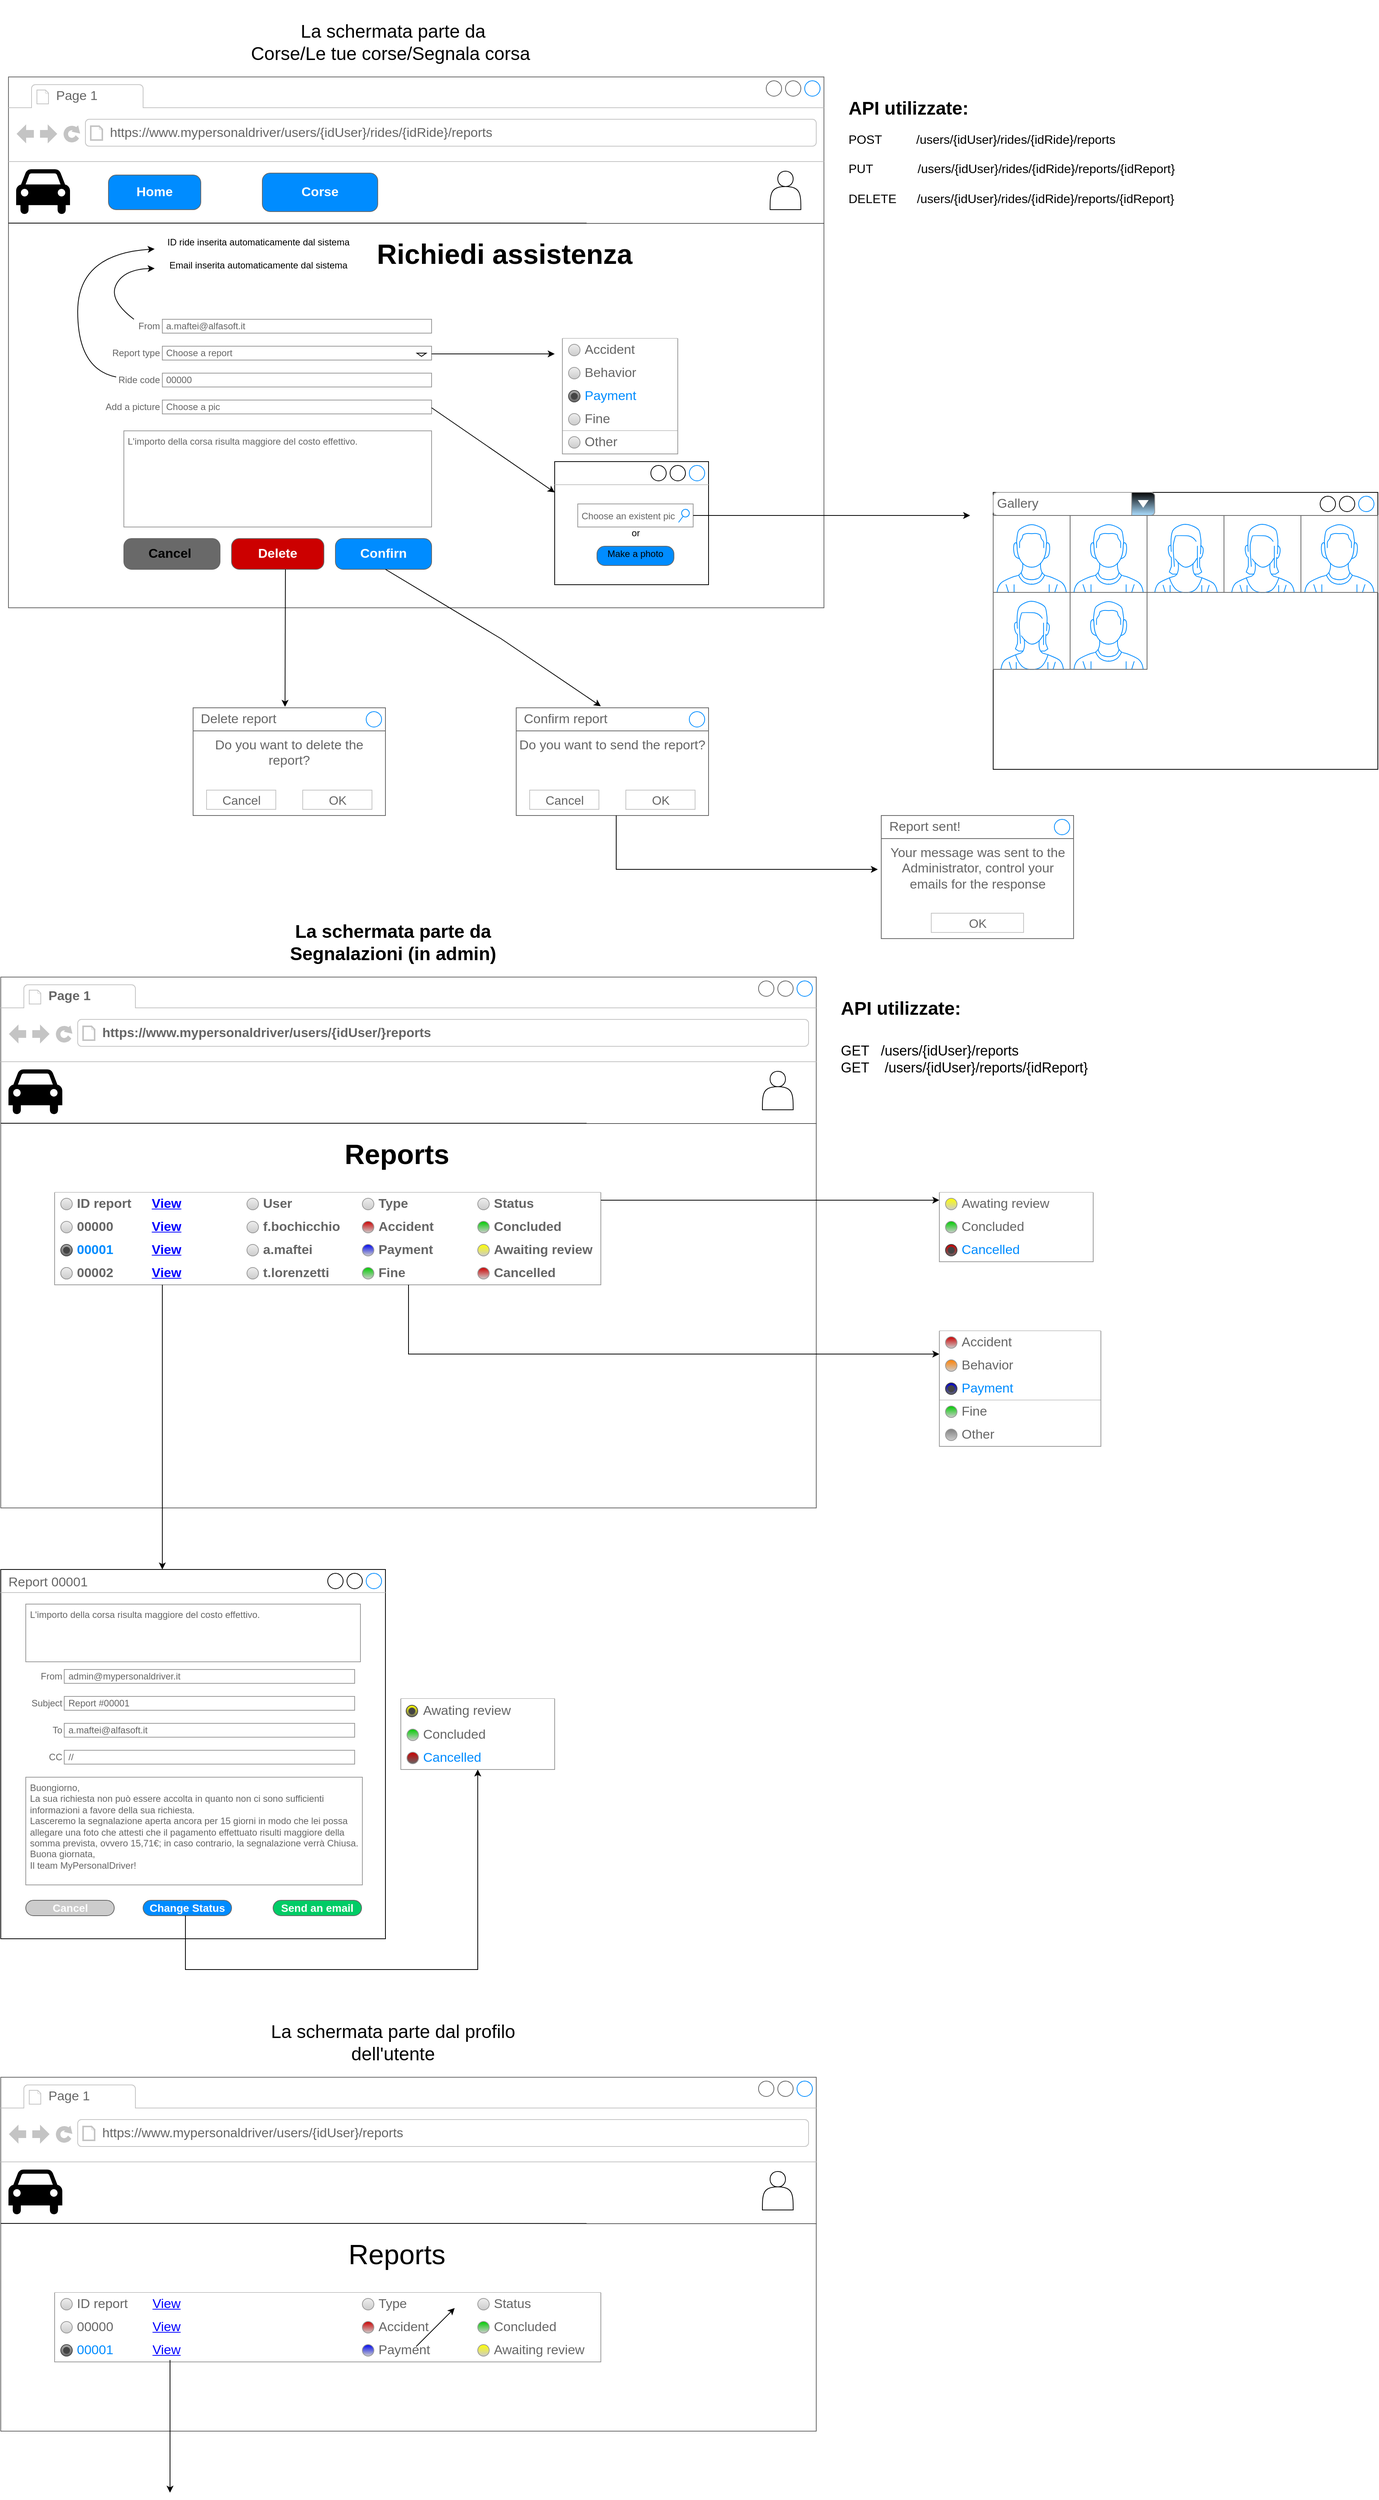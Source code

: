 <mxfile version="24.7.17">
  <diagram name="Pagina-1" id="yUCQgROJCq4mh6lARDEO">
    <mxGraphModel dx="1651" dy="709" grid="1" gridSize="10" guides="1" tooltips="1" connect="1" arrows="1" fold="1" page="1" pageScale="1" pageWidth="827" pageHeight="1169" math="0" shadow="0">
      <root>
        <mxCell id="0" />
        <mxCell id="1" parent="0" />
        <mxCell id="Yi_f9LWQrYLCisY741Na-1" value="" style="strokeWidth=1;shadow=0;dashed=0;align=center;html=1;shape=mxgraph.mockup.containers.browserWindow;rSize=0;strokeColor=#666666;strokeColor2=#008cff;strokeColor3=#c4c4c4;mainText=,;recursiveResize=0;" vertex="1" parent="1">
          <mxGeometry x="70" y="140" width="1060" height="690" as="geometry" />
        </mxCell>
        <mxCell id="Yi_f9LWQrYLCisY741Na-2" value="Page 1" style="strokeWidth=1;shadow=0;dashed=0;align=center;html=1;shape=mxgraph.mockup.containers.anchor;fontSize=17;fontColor=#666666;align=left;whiteSpace=wrap;" vertex="1" parent="Yi_f9LWQrYLCisY741Na-1">
          <mxGeometry x="60" y="12" width="110" height="26" as="geometry" />
        </mxCell>
        <mxCell id="Yi_f9LWQrYLCisY741Na-3" value="https://www.mypersonaldriver/users/{idUser}/rides/{idRide}/reports" style="strokeWidth=1;shadow=0;dashed=0;align=center;html=1;shape=mxgraph.mockup.containers.anchor;rSize=0;fontSize=17;fontColor=#666666;align=left;" vertex="1" parent="Yi_f9LWQrYLCisY741Na-1">
          <mxGeometry x="130" y="60" width="250" height="26" as="geometry" />
        </mxCell>
        <mxCell id="Yi_f9LWQrYLCisY741Na-88" value="" style="endArrow=none;html=1;rounded=0;entryX=1;entryY=0.261;entryDx=0;entryDy=0;entryPerimeter=0;" edge="1" parent="Yi_f9LWQrYLCisY741Na-1">
          <mxGeometry width="50" height="50" relative="1" as="geometry">
            <mxPoint y="190" as="sourcePoint" />
            <mxPoint x="1060.0" y="190.09" as="targetPoint" />
          </mxGeometry>
        </mxCell>
        <mxCell id="Yi_f9LWQrYLCisY741Na-89" value="" style="shape=mxgraph.signs.transportation.car_4;html=1;pointerEvents=1;fillColor=#000000;strokeColor=none;verticalLabelPosition=bottom;verticalAlign=top;align=center;" vertex="1" parent="Yi_f9LWQrYLCisY741Na-1">
          <mxGeometry x="10" y="120" width="70" height="60" as="geometry" />
        </mxCell>
        <mxCell id="Yi_f9LWQrYLCisY741Na-90" value="Home" style="strokeWidth=1;shadow=0;dashed=0;align=center;html=1;shape=mxgraph.mockup.buttons.button;strokeColor=#666666;fontColor=#ffffff;mainText=;buttonStyle=round;fontSize=17;fontStyle=1;fillColor=#008cff;whiteSpace=wrap;" vertex="1" parent="Yi_f9LWQrYLCisY741Na-1">
          <mxGeometry x="130" y="127.5" width="120" height="45" as="geometry" />
        </mxCell>
        <mxCell id="Yi_f9LWQrYLCisY741Na-91" value="Corse" style="strokeWidth=1;shadow=0;dashed=0;align=center;html=1;shape=mxgraph.mockup.buttons.button;strokeColor=#666666;fontColor=#ffffff;mainText=;buttonStyle=round;fontSize=17;fontStyle=1;fillColor=#008cff;whiteSpace=wrap;" vertex="1" parent="Yi_f9LWQrYLCisY741Na-1">
          <mxGeometry x="330" y="125" width="150" height="50" as="geometry" />
        </mxCell>
        <mxCell id="Yi_f9LWQrYLCisY741Na-92" value="&lt;span style=&quot;font-size: 36px;&quot;&gt;&lt;b&gt;Richiedi assistenza&lt;/b&gt;&lt;/span&gt;" style="text;html=1;align=center;verticalAlign=middle;whiteSpace=wrap;rounded=0;" vertex="1" parent="Yi_f9LWQrYLCisY741Na-1">
          <mxGeometry x="470" y="190" width="350" height="80" as="geometry" />
        </mxCell>
        <mxCell id="Yi_f9LWQrYLCisY741Na-15" value="From" style="strokeWidth=1;shadow=0;dashed=0;align=center;html=1;shape=mxgraph.mockup.forms.anchor;align=right;spacingRight=2;fontColor=#666666;" vertex="1" parent="Yi_f9LWQrYLCisY741Na-1">
          <mxGeometry x="150" y="315" width="50" height="18" as="geometry" />
        </mxCell>
        <mxCell id="Yi_f9LWQrYLCisY741Na-16" value="a.maftei@alfasoft.it" style="strokeWidth=1;shadow=0;dashed=0;align=center;html=1;shape=mxgraph.mockup.forms.rrect;fillColor=#ffffff;rSize=0;fontColor=#666666;align=left;spacingLeft=3;strokeColor=#999999;" vertex="1" parent="Yi_f9LWQrYLCisY741Na-1">
          <mxGeometry x="200" y="315" width="350" height="18" as="geometry" />
        </mxCell>
        <mxCell id="Yi_f9LWQrYLCisY741Na-17" value="Report type" style="strokeWidth=1;shadow=0;dashed=0;align=center;html=1;shape=mxgraph.mockup.forms.anchor;align=right;spacingRight=2;fontColor=#666666;" vertex="1" parent="Yi_f9LWQrYLCisY741Na-1">
          <mxGeometry x="150" y="350" width="50" height="18" as="geometry" />
        </mxCell>
        <mxCell id="Yi_f9LWQrYLCisY741Na-18" value="Choose a report" style="strokeWidth=1;shadow=0;dashed=0;align=center;html=1;shape=mxgraph.mockup.forms.rrect;fillColor=#ffffff;rSize=0;fontColor=#666666;align=left;spacingLeft=3;strokeColor=#999999;" vertex="1" parent="Yi_f9LWQrYLCisY741Na-1">
          <mxGeometry x="200" y="350" width="350" height="18" as="geometry" />
        </mxCell>
        <mxCell id="Yi_f9LWQrYLCisY741Na-19" value="Ride code" style="strokeWidth=1;shadow=0;dashed=0;align=center;html=1;shape=mxgraph.mockup.forms.anchor;align=right;spacingRight=2;fontColor=#666666;" vertex="1" parent="Yi_f9LWQrYLCisY741Na-1">
          <mxGeometry x="150" y="385" width="50" height="18" as="geometry" />
        </mxCell>
        <mxCell id="Yi_f9LWQrYLCisY741Na-20" value="00000" style="strokeWidth=1;shadow=0;dashed=0;align=center;html=1;shape=mxgraph.mockup.forms.rrect;fillColor=#ffffff;rSize=0;fontColor=#666666;align=left;spacingLeft=3;strokeColor=#999999;" vertex="1" parent="Yi_f9LWQrYLCisY741Na-1">
          <mxGeometry x="200" y="385" width="350" height="18" as="geometry" />
        </mxCell>
        <mxCell id="Yi_f9LWQrYLCisY741Na-21" value="Add a picture" style="strokeWidth=1;shadow=0;dashed=0;align=center;html=1;shape=mxgraph.mockup.forms.anchor;align=right;spacingRight=2;fontColor=#666666;" vertex="1" parent="Yi_f9LWQrYLCisY741Na-1">
          <mxGeometry x="150" y="420" width="50" height="18" as="geometry" />
        </mxCell>
        <mxCell id="Yi_f9LWQrYLCisY741Na-22" value="Choose a pic" style="strokeWidth=1;shadow=0;dashed=0;align=center;html=1;shape=mxgraph.mockup.forms.rrect;fillColor=#ffffff;rSize=0;fontColor=#666666;align=left;spacingLeft=3;strokeColor=#999999;" vertex="1" parent="Yi_f9LWQrYLCisY741Na-1">
          <mxGeometry x="200" y="420" width="350" height="18" as="geometry" />
        </mxCell>
        <mxCell id="Yi_f9LWQrYLCisY741Na-25" value="L&#39;importo della corsa risulta maggiore del costo effettivo." style="strokeWidth=1;shadow=0;dashed=0;align=center;html=1;shape=mxgraph.mockup.forms.rrect;fillColor=#ffffff;rSize=0;fontColor=#666666;align=left;spacingLeft=3;strokeColor=#999999;verticalAlign=top;whiteSpace=wrap;" vertex="1" parent="Yi_f9LWQrYLCisY741Na-1">
          <mxGeometry x="150" y="460" width="400" height="125" as="geometry" />
        </mxCell>
        <mxCell id="Yi_f9LWQrYLCisY741Na-28" value="" style="endArrow=classic;html=1;rounded=0;" edge="1" parent="Yi_f9LWQrYLCisY741Na-1">
          <mxGeometry width="50" height="50" relative="1" as="geometry">
            <mxPoint x="550" y="360" as="sourcePoint" />
            <mxPoint x="710" y="360" as="targetPoint" />
          </mxGeometry>
        </mxCell>
        <mxCell id="Yi_f9LWQrYLCisY741Na-29" value="" style="swimlane;strokeColor=#999999;swimlaneFillColor=#FFFFFF;fillColor=#ffffff;fontColor=#666666;fontStyle=0;childLayout=stackLayout;horizontal=1;startSize=0;horizontalStack=0;resizeParent=1;resizeParentMax=0;resizeLast=0;collapsible=0;marginBottom=0;whiteSpace=wrap;html=1;" vertex="1" parent="Yi_f9LWQrYLCisY741Na-1">
          <mxGeometry x="720" y="340" width="150" height="120" as="geometry" />
        </mxCell>
        <mxCell id="Yi_f9LWQrYLCisY741Na-30" value="Accident" style="text;strokeColor=none;align=left;verticalAlign=middle;spacingLeft=27;spacingRight=10;overflow=hidden;points=[[0,0.5],[1,0.5]];portConstraint=eastwest;rotatable=0;whiteSpace=wrap;html=1;fillColor=none;fontColor=inherit;fontSize=17;" vertex="1" parent="Yi_f9LWQrYLCisY741Na-29">
          <mxGeometry width="150" height="30" as="geometry" />
        </mxCell>
        <mxCell id="Yi_f9LWQrYLCisY741Na-31" value="" style="shape=ellipse;resizable=0;fillColor=#EEEEEE;strokeColor=#999999;gradientColor=#cccccc;html=1;" vertex="1" parent="Yi_f9LWQrYLCisY741Na-30">
          <mxGeometry y="0.5" width="15" height="15" relative="1" as="geometry">
            <mxPoint x="8" y="-7.5" as="offset" />
          </mxGeometry>
        </mxCell>
        <mxCell id="Yi_f9LWQrYLCisY741Na-32" value="Behavior" style="text;strokeColor=none;align=left;verticalAlign=middle;spacingLeft=27;spacingRight=10;overflow=hidden;points=[[0,0.5],[1,0.5]];portConstraint=eastwest;rotatable=0;whiteSpace=wrap;html=1;rSize=5;fillColor=none;fontColor=inherit;fontSize=17;" vertex="1" parent="Yi_f9LWQrYLCisY741Na-29">
          <mxGeometry y="30" width="150" height="30" as="geometry" />
        </mxCell>
        <mxCell id="Yi_f9LWQrYLCisY741Na-33" value="" style="shape=ellipse;resizable=0;fillColor=#EEEEEE;strokeColor=#999999;gradientColor=#cccccc;html=1;" vertex="1" parent="Yi_f9LWQrYLCisY741Na-32">
          <mxGeometry y="0.5" width="15" height="15" relative="1" as="geometry">
            <mxPoint x="8" y="-7.5" as="offset" />
          </mxGeometry>
        </mxCell>
        <mxCell id="Yi_f9LWQrYLCisY741Na-34" value="Payment" style="text;strokeColor=none;align=left;verticalAlign=middle;spacingLeft=27;spacingRight=10;overflow=hidden;points=[[0,0.5],[1,0.5]];portConstraint=eastwest;rotatable=0;whiteSpace=wrap;html=1;rSize=5;fillColor=none;fontColor=#008CFF;fontSize=17;" vertex="1" parent="Yi_f9LWQrYLCisY741Na-29">
          <mxGeometry y="60" width="150" height="30" as="geometry" />
        </mxCell>
        <mxCell id="Yi_f9LWQrYLCisY741Na-35" value="" style="shape=ellipse;resizable=0;fillColor=#AAAAAA;gradientColor=#666666;strokeColor=#444444;html=1;" vertex="1" parent="Yi_f9LWQrYLCisY741Na-34">
          <mxGeometry y="0.5" width="15" height="15" relative="1" as="geometry">
            <mxPoint x="8" y="-7.5" as="offset" />
          </mxGeometry>
        </mxCell>
        <mxCell id="Yi_f9LWQrYLCisY741Na-36" value="" style="shape=ellipse;resizable=0;fillColor=#444444;strokeColor=none;html=1;" vertex="1" parent="Yi_f9LWQrYLCisY741Na-35">
          <mxGeometry x="0.2" y="0.2" width="9" height="9" relative="1" as="geometry" />
        </mxCell>
        <mxCell id="Yi_f9LWQrYLCisY741Na-37" value="Fine" style="text;strokeColor=none;align=left;verticalAlign=middle;spacingLeft=27;spacingRight=10;overflow=hidden;points=[[0,0.5],[1,0.5]];portConstraint=eastwest;rotatable=0;whiteSpace=wrap;html=1;fillColor=none;fontColor=inherit;fontSize=17;" vertex="1" parent="Yi_f9LWQrYLCisY741Na-29">
          <mxGeometry y="90" width="150" height="30" as="geometry" />
        </mxCell>
        <mxCell id="Yi_f9LWQrYLCisY741Na-38" value="" style="shape=ellipse;resizable=0;fillColor=#EEEEEE;strokeColor=#999999;gradientColor=#cccccc;html=1;" vertex="1" parent="Yi_f9LWQrYLCisY741Na-37">
          <mxGeometry y="0.5" width="15" height="15" relative="1" as="geometry">
            <mxPoint x="8" y="-7.5" as="offset" />
          </mxGeometry>
        </mxCell>
        <mxCell id="Yi_f9LWQrYLCisY741Na-39" value="" style="swimlane;strokeColor=#999999;swimlaneFillColor=#FFFFFF;fillColor=#ffffff;fontColor=#666666;fontStyle=0;childLayout=stackLayout;horizontal=1;startSize=0;horizontalStack=0;resizeParent=1;resizeParentMax=0;resizeLast=0;collapsible=0;marginBottom=0;whiteSpace=wrap;html=1;" vertex="1" parent="Yi_f9LWQrYLCisY741Na-1">
          <mxGeometry x="720" y="460" width="150" height="30" as="geometry" />
        </mxCell>
        <mxCell id="Yi_f9LWQrYLCisY741Na-40" value="Other" style="text;strokeColor=none;align=left;verticalAlign=middle;spacingLeft=27;spacingRight=10;overflow=hidden;points=[[0,0.5],[1,0.5]];portConstraint=eastwest;rotatable=0;whiteSpace=wrap;html=1;fillColor=none;fontColor=inherit;fontSize=17;" vertex="1" parent="Yi_f9LWQrYLCisY741Na-39">
          <mxGeometry width="150" height="30" as="geometry" />
        </mxCell>
        <mxCell id="Yi_f9LWQrYLCisY741Na-41" value="" style="shape=ellipse;resizable=0;fillColor=#EEEEEE;strokeColor=#999999;gradientColor=#cccccc;html=1;" vertex="1" parent="Yi_f9LWQrYLCisY741Na-40">
          <mxGeometry y="0.5" width="15" height="15" relative="1" as="geometry">
            <mxPoint x="8" y="-7.5" as="offset" />
          </mxGeometry>
        </mxCell>
        <mxCell id="Yi_f9LWQrYLCisY741Na-50" value="" style="verticalLabelPosition=bottom;verticalAlign=top;html=1;shape=mxgraph.basic.obtuse_triangle;dx=0.25;rotation=-35;" vertex="1" parent="Yi_f9LWQrYLCisY741Na-1">
          <mxGeometry x="531.95" y="355.55" width="10.01" height="6.9" as="geometry" />
        </mxCell>
        <mxCell id="Yi_f9LWQrYLCisY741Na-52" value="Email inserita automaticamente dal sistema" style="text;html=1;align=center;verticalAlign=middle;whiteSpace=wrap;rounded=0;" vertex="1" parent="Yi_f9LWQrYLCisY741Na-1">
          <mxGeometry x="190" y="230" width="270" height="30" as="geometry" />
        </mxCell>
        <mxCell id="Yi_f9LWQrYLCisY741Na-53" value="" style="curved=1;endArrow=classic;html=1;rounded=0;" edge="1" parent="Yi_f9LWQrYLCisY741Na-1" source="Yi_f9LWQrYLCisY741Na-15" target="Yi_f9LWQrYLCisY741Na-52">
          <mxGeometry width="50" height="50" relative="1" as="geometry">
            <mxPoint x="150" y="315" as="sourcePoint" />
            <mxPoint x="200" y="265" as="targetPoint" />
            <Array as="points">
              <mxPoint x="130" y="290" />
              <mxPoint x="150" y="250" />
            </Array>
          </mxGeometry>
        </mxCell>
        <mxCell id="Yi_f9LWQrYLCisY741Na-56" value="" style="curved=1;endArrow=classic;html=1;rounded=0;" edge="1" parent="Yi_f9LWQrYLCisY741Na-1" target="Yi_f9LWQrYLCisY741Na-57">
          <mxGeometry width="50" height="50" relative="1" as="geometry">
            <mxPoint x="140" y="390" as="sourcePoint" />
            <mxPoint x="190" y="210" as="targetPoint" />
            <Array as="points">
              <mxPoint x="90" y="380" />
              <mxPoint x="90" y="230" />
            </Array>
          </mxGeometry>
        </mxCell>
        <mxCell id="Yi_f9LWQrYLCisY741Na-57" value="ID ride inserita automaticamente dal sistema" style="text;html=1;align=center;verticalAlign=middle;whiteSpace=wrap;rounded=0;" vertex="1" parent="Yi_f9LWQrYLCisY741Na-1">
          <mxGeometry x="190" y="200" width="270" height="30" as="geometry" />
        </mxCell>
        <mxCell id="Yi_f9LWQrYLCisY741Na-58" value="" style="endArrow=classic;html=1;rounded=0;" edge="1" parent="Yi_f9LWQrYLCisY741Na-1">
          <mxGeometry width="50" height="50" relative="1" as="geometry">
            <mxPoint x="550" y="430" as="sourcePoint" />
            <mxPoint x="710" y="540" as="targetPoint" />
          </mxGeometry>
        </mxCell>
        <mxCell id="Yi_f9LWQrYLCisY741Na-73" value="" style="strokeWidth=1;shadow=0;dashed=0;align=center;html=1;shape=mxgraph.mockup.containers.window;align=left;verticalAlign=top;spacingLeft=8;strokeColor2=#008cff;strokeColor3=#c4c4c4;fontColor=#666666;mainText=;fontSize=17;labelBackgroundColor=none;whiteSpace=wrap;" vertex="1" parent="Yi_f9LWQrYLCisY741Na-1">
          <mxGeometry x="710" y="500" width="200" height="160" as="geometry" />
        </mxCell>
        <mxCell id="Yi_f9LWQrYLCisY741Na-82" value="or" style="text;html=1;align=center;verticalAlign=middle;whiteSpace=wrap;rounded=0;" vertex="1" parent="Yi_f9LWQrYLCisY741Na-1">
          <mxGeometry x="802.5" y="585" width="25" height="15" as="geometry" />
        </mxCell>
        <mxCell id="Yi_f9LWQrYLCisY741Na-84" value="" style="strokeWidth=1;shadow=0;dashed=0;align=center;html=1;shape=mxgraph.mockup.buttons.multiButton;fillColor=#008cff;strokeColor=#666666;mainText=;subText=;" vertex="1" parent="Yi_f9LWQrYLCisY741Na-1">
          <mxGeometry x="765" y="610" width="100" height="25" as="geometry" />
        </mxCell>
        <mxCell id="Yi_f9LWQrYLCisY741Na-85" value="" style="strokeWidth=1;shadow=0;dashed=0;align=center;html=1;shape=mxgraph.mockup.anchor;fontSize=16;fontColor=#ffffff;fontStyle=1;whiteSpace=wrap;" vertex="1" parent="Yi_f9LWQrYLCisY741Na-84">
          <mxGeometry y="3.2" width="100" height="8" as="geometry" />
        </mxCell>
        <mxCell id="Yi_f9LWQrYLCisY741Na-86" value="" style="strokeWidth=1;shadow=0;dashed=0;align=center;html=1;shape=mxgraph.mockup.anchor;fontSize=12;fontColor=#ffffff;fontStyle=1;whiteSpace=wrap;" vertex="1" parent="Yi_f9LWQrYLCisY741Na-84">
          <mxGeometry y="12" width="100" height="4" as="geometry" />
        </mxCell>
        <mxCell id="Yi_f9LWQrYLCisY741Na-87" value="Make a photo" style="text;html=1;align=center;verticalAlign=middle;whiteSpace=wrap;rounded=0;" vertex="1" parent="Yi_f9LWQrYLCisY741Na-84">
          <mxGeometry x="5" y="-5" width="90" height="30" as="geometry" />
        </mxCell>
        <mxCell id="Yi_f9LWQrYLCisY741Na-93" value="" style="shape=actor;whiteSpace=wrap;html=1;" vertex="1" parent="Yi_f9LWQrYLCisY741Na-1">
          <mxGeometry x="990" y="122.5" width="40" height="50" as="geometry" />
        </mxCell>
        <mxCell id="Yi_f9LWQrYLCisY741Na-98" value="&lt;font style=&quot;font-size: 12px;&quot;&gt;Choose an existent pic&lt;/font&gt;" style="strokeWidth=1;shadow=0;dashed=0;align=center;html=1;shape=mxgraph.mockup.forms.searchBox;strokeColor=#999999;mainText=;strokeColor2=#008cff;fontColor=#666666;fontSize=17;align=left;spacingLeft=3;whiteSpace=wrap;" vertex="1" parent="Yi_f9LWQrYLCisY741Na-1">
          <mxGeometry x="740" y="555" width="150" height="30" as="geometry" />
        </mxCell>
        <mxCell id="Yi_f9LWQrYLCisY741Na-99" value="" style="endArrow=classic;html=1;rounded=0;" edge="1" parent="Yi_f9LWQrYLCisY741Na-1">
          <mxGeometry width="50" height="50" relative="1" as="geometry">
            <mxPoint x="890" y="570" as="sourcePoint" />
            <mxPoint x="1250" y="570" as="targetPoint" />
          </mxGeometry>
        </mxCell>
        <mxCell id="Yi_f9LWQrYLCisY741Na-116" value="Delete" style="strokeWidth=1;shadow=0;dashed=0;align=center;html=1;shape=mxgraph.mockup.buttons.button;strokeColor=#666666;fontColor=#ffffff;mainText=;buttonStyle=round;fontSize=17;fontStyle=1;fillColor=#CC0000;whiteSpace=wrap;" vertex="1" parent="Yi_f9LWQrYLCisY741Na-1">
          <mxGeometry x="290" y="600" width="120" height="40" as="geometry" />
        </mxCell>
        <mxCell id="Yi_f9LWQrYLCisY741Na-117" value="Confirn" style="strokeWidth=1;shadow=0;dashed=0;align=center;html=1;shape=mxgraph.mockup.buttons.button;strokeColor=#666666;fontColor=#ffffff;mainText=;buttonStyle=round;fontSize=17;fontStyle=1;fillColor=#008cff;whiteSpace=wrap;" vertex="1" parent="Yi_f9LWQrYLCisY741Na-1">
          <mxGeometry x="425" y="600" width="125" height="40" as="geometry" />
        </mxCell>
        <mxCell id="Yi_f9LWQrYLCisY741Na-118" value="" style="strokeWidth=1;shadow=0;dashed=0;align=center;html=1;shape=mxgraph.mockup.buttons.button;strokeColor=#666666;fontColor=#ffffff;mainText=;buttonStyle=round;fontSize=17;fontStyle=1;fillColor=#696969;whiteSpace=wrap;" vertex="1" parent="Yi_f9LWQrYLCisY741Na-1">
          <mxGeometry x="150" y="600" width="125" height="40" as="geometry" />
        </mxCell>
        <mxCell id="Yi_f9LWQrYLCisY741Na-123" value="&lt;font style=&quot;font-size: 17px;&quot;&gt;&lt;b&gt;Cancel&lt;/b&gt;&lt;/font&gt;" style="text;whiteSpace=wrap;html=1;" vertex="1" parent="Yi_f9LWQrYLCisY741Na-1">
          <mxGeometry x="180" y="602.5" width="80" height="40" as="geometry" />
        </mxCell>
        <mxCell id="Yi_f9LWQrYLCisY741Na-124" value="" style="endArrow=classic;html=1;rounded=0;entryX=0.44;entryY=-0.067;entryDx=0;entryDy=0;entryPerimeter=0;" edge="1" parent="Yi_f9LWQrYLCisY741Na-1" target="Yi_f9LWQrYLCisY741Na-385">
          <mxGeometry width="50" height="50" relative="1" as="geometry">
            <mxPoint x="490" y="640" as="sourcePoint" />
            <mxPoint x="776.88" y="822.49" as="targetPoint" />
            <Array as="points">
              <mxPoint x="640" y="730" />
            </Array>
          </mxGeometry>
        </mxCell>
        <mxCell id="Yi_f9LWQrYLCisY741Na-130" value="" style="endArrow=classic;html=1;rounded=0;entryX=0.478;entryY=-0.042;entryDx=0;entryDy=0;entryPerimeter=0;" edge="1" parent="Yi_f9LWQrYLCisY741Na-1">
          <mxGeometry width="50" height="50" relative="1" as="geometry">
            <mxPoint x="360" y="640" as="sourcePoint" />
            <mxPoint x="359.5" y="818.74" as="targetPoint" />
          </mxGeometry>
        </mxCell>
        <mxCell id="Yi_f9LWQrYLCisY741Na-94" value="&lt;font style=&quot;font-size: 24px;&quot;&gt;La schermata parte da&lt;/font&gt;&lt;div&gt;&lt;font style=&quot;font-size: 24px;&quot;&gt;Corse/Le tue corse/Segnala corsa&amp;nbsp;&lt;/font&gt;&lt;/div&gt;" style="text;html=1;align=center;verticalAlign=middle;whiteSpace=wrap;rounded=0;" vertex="1" parent="1">
          <mxGeometry x="360" y="40" width="420" height="110" as="geometry" />
        </mxCell>
        <mxCell id="Yi_f9LWQrYLCisY741Na-96" value="&lt;h1 style=&quot;margin-top: 0px;&quot;&gt;&lt;font style=&quot;font-size: 24px;&quot;&gt;API utilizzate:&lt;/font&gt;&lt;/h1&gt;&lt;div&gt;&lt;font size=&quot;3&quot; style=&quot;&quot;&gt;POST&amp;nbsp; &amp;nbsp; &amp;nbsp; &amp;nbsp; &amp;nbsp; /users/{idUser}/rides/{idRide}/reports&lt;/font&gt;&lt;/div&gt;&lt;div&gt;&lt;font size=&quot;3&quot; style=&quot;&quot;&gt;&lt;br&gt;&lt;/font&gt;&lt;/div&gt;&lt;div&gt;&lt;font size=&quot;3&quot; style=&quot;&quot;&gt;PUT&amp;nbsp;&amp;nbsp;&lt;span style=&quot;background-color: initial;&quot;&gt;&amp;nbsp; &amp;nbsp; &amp;nbsp; &amp;nbsp; &amp;nbsp; &amp;nbsp;&lt;/span&gt;&lt;span style=&quot;background-color: initial;&quot;&gt;/users/{idUser}/rides/{idRide}/reports/{idReport}&lt;/span&gt;&lt;/font&gt;&lt;/div&gt;&lt;div&gt;&lt;font size=&quot;3&quot; style=&quot;&quot;&gt;&lt;span style=&quot;background-color: initial;&quot;&gt;&lt;br&gt;&lt;/span&gt;&lt;/font&gt;&lt;/div&gt;&lt;div&gt;&lt;font size=&quot;3&quot;&gt;&lt;span style=&quot;background-color: initial;&quot;&gt;DELETE&amp;nbsp; &amp;nbsp; &amp;nbsp;&amp;nbsp;&lt;/span&gt;&lt;span style=&quot;background-color: initial;&quot;&gt;/users/{idUser}/rides/{idRide}/reports/{idReport}&lt;/span&gt;&lt;/font&gt;&lt;/div&gt;" style="text;html=1;whiteSpace=wrap;overflow=hidden;rounded=0;" vertex="1" parent="1">
          <mxGeometry x="1160" y="160" width="540" height="160" as="geometry" />
        </mxCell>
        <mxCell id="Yi_f9LWQrYLCisY741Na-97" style="edgeStyle=orthogonalEdgeStyle;rounded=0;orthogonalLoop=1;jettySize=auto;html=1;exitX=0.5;exitY=1;exitDx=0;exitDy=0;" edge="1" parent="1" source="Yi_f9LWQrYLCisY741Na-96" target="Yi_f9LWQrYLCisY741Na-96">
          <mxGeometry relative="1" as="geometry" />
        </mxCell>
        <mxCell id="Yi_f9LWQrYLCisY741Na-100" value="" style="strokeWidth=1;shadow=0;dashed=0;align=center;html=1;shape=mxgraph.mockup.containers.window;align=left;verticalAlign=top;spacingLeft=8;strokeColor2=#008cff;strokeColor3=#c4c4c4;fontColor=#666666;mainText=;fontSize=17;labelBackgroundColor=none;whiteSpace=wrap;" vertex="1" parent="1">
          <mxGeometry x="1350" y="680" width="500" height="360" as="geometry" />
        </mxCell>
        <mxCell id="Yi_f9LWQrYLCisY741Na-108" value="Gallery" style="strokeWidth=1;shadow=0;dashed=0;align=center;html=1;shape=mxgraph.mockup.forms.comboBox;strokeColor=#999999;fillColor=#050505;align=left;fillColor2=#aaddff;mainText=;fontColor=#666666;fontSize=17;spacingLeft=3;" vertex="1" parent="1">
          <mxGeometry x="1350" y="680" width="210" height="30" as="geometry" />
        </mxCell>
        <mxCell id="Yi_f9LWQrYLCisY741Na-109" value="" style="verticalLabelPosition=bottom;shadow=0;dashed=0;align=center;html=1;verticalAlign=top;strokeWidth=1;shape=mxgraph.mockup.containers.userMale;strokeColor=#666666;strokeColor2=#008cff;" vertex="1" parent="1">
          <mxGeometry x="1350" y="710" width="100" height="100" as="geometry" />
        </mxCell>
        <mxCell id="Yi_f9LWQrYLCisY741Na-110" value="" style="verticalLabelPosition=bottom;shadow=0;dashed=0;align=center;html=1;verticalAlign=top;strokeWidth=1;shape=mxgraph.mockup.containers.userMale;strokeColor=#666666;strokeColor2=#008cff;" vertex="1" parent="1">
          <mxGeometry x="1450" y="710" width="100" height="100" as="geometry" />
        </mxCell>
        <mxCell id="Yi_f9LWQrYLCisY741Na-111" value="" style="verticalLabelPosition=bottom;shadow=0;dashed=0;align=center;html=1;verticalAlign=top;strokeWidth=1;shape=mxgraph.mockup.containers.userFemale;strokeColor=#666666;strokeColor2=#008cff;" vertex="1" parent="1">
          <mxGeometry x="1550" y="710" width="100" height="100" as="geometry" />
        </mxCell>
        <mxCell id="Yi_f9LWQrYLCisY741Na-112" value="" style="verticalLabelPosition=bottom;shadow=0;dashed=0;align=center;html=1;verticalAlign=top;strokeWidth=1;shape=mxgraph.mockup.containers.userFemale;strokeColor=#666666;strokeColor2=#008cff;" vertex="1" parent="1">
          <mxGeometry x="1650" y="710" width="100" height="100" as="geometry" />
        </mxCell>
        <mxCell id="Yi_f9LWQrYLCisY741Na-113" value="" style="verticalLabelPosition=bottom;shadow=0;dashed=0;align=center;html=1;verticalAlign=top;strokeWidth=1;shape=mxgraph.mockup.containers.userMale;strokeColor=#666666;strokeColor2=#008cff;" vertex="1" parent="1">
          <mxGeometry x="1750" y="710" width="100" height="100" as="geometry" />
        </mxCell>
        <mxCell id="Yi_f9LWQrYLCisY741Na-114" value="" style="verticalLabelPosition=bottom;shadow=0;dashed=0;align=center;html=1;verticalAlign=top;strokeWidth=1;shape=mxgraph.mockup.containers.userFemale;strokeColor=#666666;strokeColor2=#008cff;" vertex="1" parent="1">
          <mxGeometry x="1350" y="810" width="100" height="100" as="geometry" />
        </mxCell>
        <mxCell id="Yi_f9LWQrYLCisY741Na-115" value="" style="verticalLabelPosition=bottom;shadow=0;dashed=0;align=center;html=1;verticalAlign=top;strokeWidth=1;shape=mxgraph.mockup.containers.userMale;strokeColor=#666666;strokeColor2=#008cff;" vertex="1" parent="1">
          <mxGeometry x="1450" y="810" width="100" height="100" as="geometry" />
        </mxCell>
        <mxCell id="Yi_f9LWQrYLCisY741Na-141" value="" style="strokeWidth=1;shadow=0;dashed=0;align=center;html=1;shape=mxgraph.mockup.containers.browserWindow;rSize=0;strokeColor=#666666;strokeColor2=#008cff;strokeColor3=#c4c4c4;mainText=,;recursiveResize=0;fontStyle=1" vertex="1" parent="1">
          <mxGeometry x="60" y="1310" width="1060" height="690" as="geometry" />
        </mxCell>
        <mxCell id="Yi_f9LWQrYLCisY741Na-142" value="Page 1" style="strokeWidth=1;shadow=0;dashed=0;align=center;html=1;shape=mxgraph.mockup.containers.anchor;fontSize=17;fontColor=#666666;align=left;whiteSpace=wrap;fontStyle=1" vertex="1" parent="Yi_f9LWQrYLCisY741Na-141">
          <mxGeometry x="60" y="12" width="110" height="26" as="geometry" />
        </mxCell>
        <mxCell id="Yi_f9LWQrYLCisY741Na-143" value="https://www.mypersonaldriver/users/{idUser/}reports" style="strokeWidth=1;shadow=0;dashed=0;align=center;html=1;shape=mxgraph.mockup.containers.anchor;rSize=0;fontSize=17;fontColor=#666666;align=left;fontStyle=1" vertex="1" parent="Yi_f9LWQrYLCisY741Na-141">
          <mxGeometry x="130" y="60" width="250" height="26" as="geometry" />
        </mxCell>
        <mxCell id="Yi_f9LWQrYLCisY741Na-144" value="" style="endArrow=none;html=1;rounded=0;entryX=1;entryY=0.261;entryDx=0;entryDy=0;entryPerimeter=0;fontStyle=1" edge="1" parent="Yi_f9LWQrYLCisY741Na-141">
          <mxGeometry width="50" height="50" relative="1" as="geometry">
            <mxPoint y="190" as="sourcePoint" />
            <mxPoint x="1060.0" y="190.09" as="targetPoint" />
          </mxGeometry>
        </mxCell>
        <mxCell id="Yi_f9LWQrYLCisY741Na-145" value="" style="shape=mxgraph.signs.transportation.car_4;html=1;pointerEvents=1;fillColor=#000000;strokeColor=none;verticalLabelPosition=bottom;verticalAlign=top;align=center;fontStyle=1" vertex="1" parent="Yi_f9LWQrYLCisY741Na-141">
          <mxGeometry x="10" y="120" width="70" height="60" as="geometry" />
        </mxCell>
        <mxCell id="Yi_f9LWQrYLCisY741Na-148" value="&lt;font style=&quot;font-size: 36px;&quot;&gt;Reports&lt;/font&gt;" style="text;html=1;align=center;verticalAlign=middle;whiteSpace=wrap;rounded=0;fontStyle=1" vertex="1" parent="Yi_f9LWQrYLCisY741Na-141">
          <mxGeometry x="410" y="190" width="210" height="80" as="geometry" />
        </mxCell>
        <mxCell id="Yi_f9LWQrYLCisY741Na-184" value="" style="shape=actor;whiteSpace=wrap;html=1;fontStyle=1" vertex="1" parent="Yi_f9LWQrYLCisY741Na-141">
          <mxGeometry x="990" y="122.5" width="40" height="50" as="geometry" />
        </mxCell>
        <mxCell id="Yi_f9LWQrYLCisY741Na-215" value="" style="swimlane;strokeColor=#999999;swimlaneFillColor=#FFFFFF;fillColor=#ffffff;fontColor=#666666;fontStyle=1;childLayout=stackLayout;horizontal=1;startSize=0;horizontalStack=0;resizeParent=1;resizeParentMax=0;resizeLast=0;collapsible=0;marginBottom=0;whiteSpace=wrap;html=1;" vertex="1" parent="Yi_f9LWQrYLCisY741Na-141">
          <mxGeometry x="70" y="280" width="710" height="120" as="geometry" />
        </mxCell>
        <mxCell id="Yi_f9LWQrYLCisY741Na-216" value="ID report" style="text;strokeColor=none;align=left;verticalAlign=middle;spacingLeft=27;spacingRight=10;overflow=hidden;points=[[0,0.5],[1,0.5]];portConstraint=eastwest;rotatable=0;whiteSpace=wrap;html=1;fillColor=none;fontColor=inherit;fontSize=17;fontStyle=1" vertex="1" parent="Yi_f9LWQrYLCisY741Na-215">
          <mxGeometry width="710" height="30" as="geometry" />
        </mxCell>
        <mxCell id="Yi_f9LWQrYLCisY741Na-217" value="" style="shape=ellipse;resizable=0;fillColor=#EEEEEE;strokeColor=#999999;gradientColor=#cccccc;html=1;fontStyle=1" vertex="1" parent="Yi_f9LWQrYLCisY741Na-216">
          <mxGeometry y="0.5" width="15" height="15" relative="1" as="geometry">
            <mxPoint x="8" y="-7.5" as="offset" />
          </mxGeometry>
        </mxCell>
        <mxCell id="Yi_f9LWQrYLCisY741Na-247" value="Status" style="shape=ellipse;fillColor=#eeeeee;strokeColor=#999999;gradientColor=#cccccc;html=1;align=left;spacingLeft=4;fontSize=17;fontColor=#666666;labelPosition=right;shadow=0;fontStyle=1" vertex="1" parent="Yi_f9LWQrYLCisY741Na-216">
          <mxGeometry x="550" y="7.5" width="15" height="15" as="geometry" />
        </mxCell>
        <mxCell id="Yi_f9LWQrYLCisY741Na-248" value="Type" style="shape=ellipse;fillColor=#eeeeee;strokeColor=#999999;gradientColor=#cccccc;html=1;align=left;spacingLeft=4;fontSize=17;fontColor=#666666;labelPosition=right;shadow=0;fontStyle=1" vertex="1" parent="Yi_f9LWQrYLCisY741Na-216">
          <mxGeometry x="400" y="7.5" width="15" height="15" as="geometry" />
        </mxCell>
        <mxCell id="Yi_f9LWQrYLCisY741Na-250" value="User" style="shape=ellipse;fillColor=#eeeeee;strokeColor=#999999;gradientColor=#cccccc;html=1;align=left;spacingLeft=4;fontSize=17;fontColor=#666666;labelPosition=right;shadow=0;fontStyle=1" vertex="1" parent="Yi_f9LWQrYLCisY741Na-216">
          <mxGeometry x="250" y="7.5" width="15" height="15" as="geometry" />
        </mxCell>
        <mxCell id="Yi_f9LWQrYLCisY741Na-274" value="View" style="shape=rectangle;strokeColor=none;fillColor=none;linkText=;fontSize=17;fontColor=#0000ff;fontStyle=5;html=1;align=center;" vertex="1" parent="Yi_f9LWQrYLCisY741Na-216">
          <mxGeometry x="70" width="150" height="30" as="geometry" />
        </mxCell>
        <mxCell id="Yi_f9LWQrYLCisY741Na-218" value="00000" style="text;strokeColor=none;align=left;verticalAlign=middle;spacingLeft=27;spacingRight=10;overflow=hidden;points=[[0,0.5],[1,0.5]];portConstraint=eastwest;rotatable=0;whiteSpace=wrap;html=1;rSize=5;fillColor=none;fontColor=inherit;fontSize=17;fontStyle=1" vertex="1" parent="Yi_f9LWQrYLCisY741Na-215">
          <mxGeometry y="30" width="710" height="30" as="geometry" />
        </mxCell>
        <mxCell id="Yi_f9LWQrYLCisY741Na-219" value="" style="shape=ellipse;resizable=0;fillColor=#EEEEEE;strokeColor=#999999;gradientColor=#cccccc;html=1;fontStyle=1" vertex="1" parent="Yi_f9LWQrYLCisY741Na-218">
          <mxGeometry y="0.5" width="15" height="15" relative="1" as="geometry">
            <mxPoint x="8" y="-7.5" as="offset" />
          </mxGeometry>
        </mxCell>
        <mxCell id="Yi_f9LWQrYLCisY741Na-263" value="f.bochicchio" style="shape=ellipse;fillColor=#eeeeee;strokeColor=#999999;gradientColor=#cccccc;html=1;align=left;spacingLeft=4;fontSize=17;fontColor=#666666;labelPosition=right;shadow=0;fontStyle=1" vertex="1" parent="Yi_f9LWQrYLCisY741Na-218">
          <mxGeometry x="250" y="7.5" width="15" height="15" as="geometry" />
        </mxCell>
        <mxCell id="Yi_f9LWQrYLCisY741Na-270" value="Concluded" style="shape=ellipse;fillColor=#00CC00;strokeColor=#999999;gradientColor=#cccccc;html=1;align=left;spacingLeft=4;fontSize=17;fontColor=#666666;labelPosition=right;shadow=0;fontStyle=1" vertex="1" parent="Yi_f9LWQrYLCisY741Na-218">
          <mxGeometry x="550" y="7.5" width="15" height="15" as="geometry" />
        </mxCell>
        <mxCell id="Yi_f9LWQrYLCisY741Na-276" value="View" style="shape=rectangle;strokeColor=none;fillColor=none;linkText=;fontSize=17;fontColor=#0000ff;fontStyle=5;html=1;align=center;" vertex="1" parent="Yi_f9LWQrYLCisY741Na-218">
          <mxGeometry x="70" width="150" height="30" as="geometry" />
        </mxCell>
        <mxCell id="Yi_f9LWQrYLCisY741Na-252" value="Accident" style="shape=ellipse;fillColor=#CC0000;strokeColor=#999999;gradientColor=#cccccc;html=1;align=left;spacingLeft=4;fontSize=17;fontColor=#666666;labelPosition=right;shadow=0;fontStyle=1" vertex="1" parent="Yi_f9LWQrYLCisY741Na-218">
          <mxGeometry x="400" y="7.5" width="15" height="15" as="geometry" />
        </mxCell>
        <mxCell id="Yi_f9LWQrYLCisY741Na-220" value="00001" style="text;strokeColor=none;align=left;verticalAlign=middle;spacingLeft=27;spacingRight=10;overflow=hidden;points=[[0,0.5],[1,0.5]];portConstraint=eastwest;rotatable=0;whiteSpace=wrap;html=1;rSize=5;fillColor=none;fontColor=#008CFF;fontSize=17;fontStyle=1" vertex="1" parent="Yi_f9LWQrYLCisY741Na-215">
          <mxGeometry y="60" width="710" height="30" as="geometry" />
        </mxCell>
        <mxCell id="Yi_f9LWQrYLCisY741Na-221" value="" style="shape=ellipse;resizable=0;fillColor=#AAAAAA;gradientColor=#666666;strokeColor=#444444;html=1;fontStyle=1" vertex="1" parent="Yi_f9LWQrYLCisY741Na-220">
          <mxGeometry y="0.5" width="15" height="15" relative="1" as="geometry">
            <mxPoint x="8" y="-7.5" as="offset" />
          </mxGeometry>
        </mxCell>
        <mxCell id="Yi_f9LWQrYLCisY741Na-222" value="" style="shape=ellipse;resizable=0;fillColor=#444444;strokeColor=none;html=1;fontStyle=1" vertex="1" parent="Yi_f9LWQrYLCisY741Na-221">
          <mxGeometry x="0.2" y="0.2" width="9" height="9" relative="1" as="geometry" />
        </mxCell>
        <mxCell id="Yi_f9LWQrYLCisY741Na-264" value="a.maftei" style="shape=ellipse;fillColor=#eeeeee;strokeColor=#999999;gradientColor=#cccccc;html=1;align=left;spacingLeft=4;fontSize=17;fontColor=#666666;labelPosition=right;shadow=0;fontStyle=1" vertex="1" parent="Yi_f9LWQrYLCisY741Na-220">
          <mxGeometry x="250" y="7.5" width="15" height="15" as="geometry" />
        </mxCell>
        <mxCell id="Yi_f9LWQrYLCisY741Na-272" value="Awaiting review" style="shape=ellipse;fillColor=#FFFF00;strokeColor=#999999;gradientColor=#cccccc;html=1;align=left;spacingLeft=4;fontSize=17;fontColor=#666666;labelPosition=right;shadow=0;fontStyle=1" vertex="1" parent="Yi_f9LWQrYLCisY741Na-220">
          <mxGeometry x="550" y="7.5" width="15" height="15" as="geometry" />
        </mxCell>
        <mxCell id="Yi_f9LWQrYLCisY741Na-277" value="View" style="shape=rectangle;strokeColor=none;fillColor=none;linkText=;fontSize=17;fontColor=#0000ff;fontStyle=5;html=1;align=center;" vertex="1" parent="Yi_f9LWQrYLCisY741Na-220">
          <mxGeometry x="70" width="150" height="30" as="geometry" />
        </mxCell>
        <mxCell id="Yi_f9LWQrYLCisY741Na-251" value="Payment" style="shape=ellipse;fillColor=#0008EE;strokeColor=#999999;gradientColor=#cccccc;html=1;align=left;spacingLeft=4;fontSize=17;fontColor=#666666;labelPosition=right;shadow=0;fontStyle=1" vertex="1" parent="Yi_f9LWQrYLCisY741Na-220">
          <mxGeometry x="400" y="7.5" width="15" height="15" as="geometry" />
        </mxCell>
        <mxCell id="Yi_f9LWQrYLCisY741Na-223" value="&lt;div&gt;&lt;br&gt;&lt;/div&gt;&lt;div&gt;&lt;br&gt;&lt;/div&gt;" style="text;strokeColor=none;align=left;verticalAlign=middle;spacingLeft=27;spacingRight=10;overflow=hidden;points=[[0,0.5],[1,0.5]];portConstraint=eastwest;rotatable=0;whiteSpace=wrap;html=1;fillColor=none;fontColor=inherit;fontSize=17;fontStyle=1" vertex="1" parent="Yi_f9LWQrYLCisY741Na-215">
          <mxGeometry y="90" width="710" height="30" as="geometry" />
        </mxCell>
        <mxCell id="Yi_f9LWQrYLCisY741Na-224" value="" style="shape=ellipse;resizable=0;fillColor=#EEEEEE;strokeColor=#999999;gradientColor=#cccccc;html=1;fontStyle=1" vertex="1" parent="Yi_f9LWQrYLCisY741Na-223">
          <mxGeometry y="0.5" width="15" height="15" relative="1" as="geometry">
            <mxPoint x="8" y="-7.5" as="offset" />
          </mxGeometry>
        </mxCell>
        <mxCell id="Yi_f9LWQrYLCisY741Na-256" value="00002" style="text;strokeColor=none;align=left;verticalAlign=middle;spacingLeft=27;spacingRight=10;overflow=hidden;points=[[0,0.5],[1,0.5]];portConstraint=eastwest;rotatable=0;whiteSpace=wrap;html=1;rSize=5;fillColor=none;fontColor=inherit;fontSize=17;fontStyle=1" vertex="1" parent="Yi_f9LWQrYLCisY741Na-223">
          <mxGeometry width="710" height="30" as="geometry" />
        </mxCell>
        <mxCell id="Yi_f9LWQrYLCisY741Na-257" value="" style="shape=ellipse;resizable=0;fillColor=#EEEEEE;strokeColor=#999999;gradientColor=#cccccc;html=1;fontStyle=1" vertex="1" parent="Yi_f9LWQrYLCisY741Na-256">
          <mxGeometry y="0.5" width="15" height="15" relative="1" as="geometry">
            <mxPoint x="8" y="-7.5" as="offset" />
          </mxGeometry>
        </mxCell>
        <mxCell id="Yi_f9LWQrYLCisY741Na-258" value="Fine" style="shape=ellipse;fillColor=#00CC00;strokeColor=#999999;gradientColor=#cccccc;html=1;align=left;spacingLeft=4;fontSize=17;fontColor=#666666;labelPosition=right;shadow=0;fontStyle=1" vertex="1" parent="Yi_f9LWQrYLCisY741Na-256">
          <mxGeometry x="400" y="7.5" width="15" height="15" as="geometry" />
        </mxCell>
        <mxCell id="Yi_f9LWQrYLCisY741Na-267" value="t.lorenzetti" style="shape=ellipse;fillColor=#eeeeee;strokeColor=#999999;gradientColor=#cccccc;html=1;align=left;spacingLeft=4;fontSize=17;fontColor=#666666;labelPosition=right;shadow=0;fontStyle=1" vertex="1" parent="Yi_f9LWQrYLCisY741Na-256">
          <mxGeometry x="250" y="7.5" width="15" height="15" as="geometry" />
        </mxCell>
        <mxCell id="Yi_f9LWQrYLCisY741Na-273" value="Cancelled" style="shape=ellipse;fillColor=#CC0000;strokeColor=#999999;gradientColor=#cccccc;html=1;align=left;spacingLeft=4;fontSize=17;fontColor=#666666;labelPosition=right;shadow=0;fontStyle=1" vertex="1" parent="Yi_f9LWQrYLCisY741Na-256">
          <mxGeometry x="550" y="7.5" width="15" height="15" as="geometry" />
        </mxCell>
        <mxCell id="Yi_f9LWQrYLCisY741Na-278" value="View" style="shape=rectangle;strokeColor=none;fillColor=none;linkText=;fontSize=17;fontColor=#0000ff;fontStyle=5;html=1;align=center;" vertex="1" parent="Yi_f9LWQrYLCisY741Na-256">
          <mxGeometry x="70" width="150" height="30" as="geometry" />
        </mxCell>
        <mxCell id="Yi_f9LWQrYLCisY741Na-290" value="" style="endArrow=classic;html=1;rounded=0;" edge="1" parent="Yi_f9LWQrYLCisY741Na-256">
          <mxGeometry width="50" height="50" relative="1" as="geometry">
            <mxPoint x="460" y="30" as="sourcePoint" />
            <mxPoint x="1150" y="120" as="targetPoint" />
            <Array as="points">
              <mxPoint x="460" y="120" />
            </Array>
          </mxGeometry>
        </mxCell>
        <mxCell id="Yi_f9LWQrYLCisY741Na-309" value="" style="endArrow=classic;html=1;rounded=0;fontStyle=1" edge="1" parent="Yi_f9LWQrYLCisY741Na-256">
          <mxGeometry width="50" height="50" relative="1" as="geometry">
            <mxPoint x="140" y="30" as="sourcePoint" />
            <mxPoint x="140" y="400" as="targetPoint" />
          </mxGeometry>
        </mxCell>
        <mxCell id="Yi_f9LWQrYLCisY741Na-279" value="" style="endArrow=classic;html=1;rounded=0;entryX=0;entryY=0.333;entryDx=0;entryDy=0;entryPerimeter=0;" edge="1" parent="Yi_f9LWQrYLCisY741Na-141" target="Yi_f9LWQrYLCisY741Na-281">
          <mxGeometry width="50" height="50" relative="1" as="geometry">
            <mxPoint x="780" y="290" as="sourcePoint" />
            <mxPoint x="1210" y="290" as="targetPoint" />
          </mxGeometry>
        </mxCell>
        <mxCell id="Yi_f9LWQrYLCisY741Na-193" value="&lt;h1 style=&quot;margin-top: 0px;&quot;&gt;API utilizzate:&lt;/h1&gt;&lt;div&gt;&lt;br&gt;&lt;/div&gt;&lt;div&gt;&lt;font style=&quot;font-size: 18px;&quot;&gt;GET&amp;nbsp; &amp;nbsp;/users/{idUser}/reports&lt;/font&gt;&lt;/div&gt;&lt;div&gt;&lt;font style=&quot;font-size: 18px;&quot;&gt;GET&amp;nbsp; &amp;nbsp;&amp;nbsp;&lt;/font&gt;&lt;span style=&quot;font-size: 18px; background-color: initial;&quot;&gt;/users/{idUser}/reports/{idReport}&lt;/span&gt;&lt;/div&gt;" style="text;html=1;whiteSpace=wrap;overflow=hidden;rounded=0;" vertex="1" parent="1">
          <mxGeometry x="1150" y="1330" width="359" height="140" as="geometry" />
        </mxCell>
        <mxCell id="Yi_f9LWQrYLCisY741Na-194" style="edgeStyle=orthogonalEdgeStyle;rounded=0;orthogonalLoop=1;jettySize=auto;html=1;exitX=0.5;exitY=1;exitDx=0;exitDy=0;" edge="1" parent="1" source="Yi_f9LWQrYLCisY741Na-193" target="Yi_f9LWQrYLCisY741Na-193">
          <mxGeometry relative="1" as="geometry" />
        </mxCell>
        <mxCell id="Yi_f9LWQrYLCisY741Na-214" value="&lt;span style=&quot;font-size: 24px;&quot;&gt;La schermata parte da&lt;/span&gt;&lt;div&gt;&lt;span style=&quot;font-size: 24px;&quot;&gt;Segnalazioni (in admin)&lt;/span&gt;&lt;/div&gt;" style="text;html=1;align=center;verticalAlign=middle;whiteSpace=wrap;rounded=0;fontStyle=1" vertex="1" parent="1">
          <mxGeometry x="360" y="1210" width="420" height="110" as="geometry" />
        </mxCell>
        <mxCell id="Yi_f9LWQrYLCisY741Na-280" value="" style="swimlane;strokeColor=#999999;swimlaneFillColor=#FFFFFF;fillColor=#ffffff;fontColor=#666666;fontStyle=0;childLayout=stackLayout;horizontal=1;startSize=0;horizontalStack=0;resizeParent=1;resizeParentMax=0;resizeLast=0;collapsible=0;marginBottom=0;whiteSpace=wrap;html=1;" vertex="1" parent="1">
          <mxGeometry x="1280" y="1590" width="200" height="90" as="geometry" />
        </mxCell>
        <mxCell id="Yi_f9LWQrYLCisY741Na-281" value="Awating review" style="text;strokeColor=none;align=left;verticalAlign=middle;spacingLeft=27;spacingRight=10;overflow=hidden;points=[[0,0.5],[1,0.5]];portConstraint=eastwest;rotatable=0;whiteSpace=wrap;html=1;fillColor=none;fontColor=inherit;fontSize=17;" vertex="1" parent="Yi_f9LWQrYLCisY741Na-280">
          <mxGeometry width="200" height="30" as="geometry" />
        </mxCell>
        <mxCell id="Yi_f9LWQrYLCisY741Na-282" value="" style="shape=ellipse;resizable=0;fillColor=#FFFF00;strokeColor=#999999;gradientColor=#cccccc;html=1;" vertex="1" parent="Yi_f9LWQrYLCisY741Na-281">
          <mxGeometry y="0.5" width="15" height="15" relative="1" as="geometry">
            <mxPoint x="8" y="-7.5" as="offset" />
          </mxGeometry>
        </mxCell>
        <mxCell id="Yi_f9LWQrYLCisY741Na-283" value="Concluded" style="text;strokeColor=none;align=left;verticalAlign=middle;spacingLeft=27;spacingRight=10;overflow=hidden;points=[[0,0.5],[1,0.5]];portConstraint=eastwest;rotatable=0;whiteSpace=wrap;html=1;rSize=5;fillColor=none;fontColor=inherit;fontSize=17;" vertex="1" parent="Yi_f9LWQrYLCisY741Na-280">
          <mxGeometry y="30" width="200" height="30" as="geometry" />
        </mxCell>
        <mxCell id="Yi_f9LWQrYLCisY741Na-284" value="" style="shape=ellipse;resizable=0;fillColor=#00CC00;strokeColor=#999999;gradientColor=#cccccc;html=1;" vertex="1" parent="Yi_f9LWQrYLCisY741Na-283">
          <mxGeometry y="0.5" width="15" height="15" relative="1" as="geometry">
            <mxPoint x="8" y="-7.5" as="offset" />
          </mxGeometry>
        </mxCell>
        <mxCell id="Yi_f9LWQrYLCisY741Na-285" value="Cancelled" style="text;strokeColor=none;align=left;verticalAlign=middle;spacingLeft=27;spacingRight=10;overflow=hidden;points=[[0,0.5],[1,0.5]];portConstraint=eastwest;rotatable=0;whiteSpace=wrap;html=1;rSize=5;fillColor=none;fontColor=#008CFF;fontSize=17;" vertex="1" parent="Yi_f9LWQrYLCisY741Na-280">
          <mxGeometry y="60" width="200" height="30" as="geometry" />
        </mxCell>
        <mxCell id="Yi_f9LWQrYLCisY741Na-286" value="" style="shape=ellipse;resizable=0;fillColor=#CC0000;gradientColor=#666666;strokeColor=#444444;html=1;" vertex="1" parent="Yi_f9LWQrYLCisY741Na-285">
          <mxGeometry y="0.5" width="15" height="15" relative="1" as="geometry">
            <mxPoint x="8" y="-7.5" as="offset" />
          </mxGeometry>
        </mxCell>
        <mxCell id="Yi_f9LWQrYLCisY741Na-287" value="" style="shape=ellipse;resizable=0;fillColor=#444444;strokeColor=none;html=1;" vertex="1" parent="Yi_f9LWQrYLCisY741Na-286">
          <mxGeometry x="0.2" y="0.2" width="9" height="9" relative="1" as="geometry" />
        </mxCell>
        <mxCell id="Yi_f9LWQrYLCisY741Na-291" value="" style="swimlane;strokeColor=#999999;swimlaneFillColor=#FFFFFF;fillColor=#ffffff;fontColor=#666666;fontStyle=0;childLayout=stackLayout;horizontal=1;startSize=0;horizontalStack=0;resizeParent=1;resizeParentMax=0;resizeLast=0;collapsible=0;marginBottom=0;whiteSpace=wrap;html=1;" vertex="1" parent="1">
          <mxGeometry x="1280" y="1770" width="210" height="90" as="geometry" />
        </mxCell>
        <mxCell id="Yi_f9LWQrYLCisY741Na-292" value="Accident" style="text;strokeColor=none;align=left;verticalAlign=middle;spacingLeft=27;spacingRight=10;overflow=hidden;points=[[0,0.5],[1,0.5]];portConstraint=eastwest;rotatable=0;whiteSpace=wrap;html=1;fillColor=none;fontColor=inherit;fontSize=17;" vertex="1" parent="Yi_f9LWQrYLCisY741Na-291">
          <mxGeometry width="210" height="30" as="geometry" />
        </mxCell>
        <mxCell id="Yi_f9LWQrYLCisY741Na-293" value="" style="shape=ellipse;resizable=0;fillColor=#CC0000;strokeColor=#999999;gradientColor=#cccccc;html=1;" vertex="1" parent="Yi_f9LWQrYLCisY741Na-292">
          <mxGeometry y="0.5" width="15" height="15" relative="1" as="geometry">
            <mxPoint x="8" y="-7.5" as="offset" />
          </mxGeometry>
        </mxCell>
        <mxCell id="Yi_f9LWQrYLCisY741Na-294" value="Behavior" style="text;strokeColor=none;align=left;verticalAlign=middle;spacingLeft=27;spacingRight=10;overflow=hidden;points=[[0,0.5],[1,0.5]];portConstraint=eastwest;rotatable=0;whiteSpace=wrap;html=1;rSize=5;fillColor=none;fontColor=inherit;fontSize=17;" vertex="1" parent="Yi_f9LWQrYLCisY741Na-291">
          <mxGeometry y="30" width="210" height="30" as="geometry" />
        </mxCell>
        <mxCell id="Yi_f9LWQrYLCisY741Na-295" value="" style="shape=ellipse;resizable=0;fillColor=#FF8000;strokeColor=#999999;gradientColor=#cccccc;html=1;" vertex="1" parent="Yi_f9LWQrYLCisY741Na-294">
          <mxGeometry y="0.5" width="15" height="15" relative="1" as="geometry">
            <mxPoint x="8" y="-7.5" as="offset" />
          </mxGeometry>
        </mxCell>
        <mxCell id="Yi_f9LWQrYLCisY741Na-296" value="Payment" style="text;strokeColor=none;align=left;verticalAlign=middle;spacingLeft=27;spacingRight=10;overflow=hidden;points=[[0,0.5],[1,0.5]];portConstraint=eastwest;rotatable=0;whiteSpace=wrap;html=1;rSize=5;fillColor=none;fontColor=#008CFF;fontSize=17;" vertex="1" parent="Yi_f9LWQrYLCisY741Na-291">
          <mxGeometry y="60" width="210" height="30" as="geometry" />
        </mxCell>
        <mxCell id="Yi_f9LWQrYLCisY741Na-297" value="" style="shape=ellipse;resizable=0;fillColor=#0000CC;gradientColor=#666666;strokeColor=#444444;html=1;" vertex="1" parent="Yi_f9LWQrYLCisY741Na-296">
          <mxGeometry y="0.5" width="15" height="15" relative="1" as="geometry">
            <mxPoint x="8" y="-7.5" as="offset" />
          </mxGeometry>
        </mxCell>
        <mxCell id="Yi_f9LWQrYLCisY741Na-298" value="" style="shape=ellipse;resizable=0;fillColor=#444444;strokeColor=none;html=1;" vertex="1" parent="Yi_f9LWQrYLCisY741Na-297">
          <mxGeometry x="0.2" y="0.2" width="9" height="9" relative="1" as="geometry" />
        </mxCell>
        <mxCell id="Yi_f9LWQrYLCisY741Na-301" value="" style="swimlane;strokeColor=#999999;swimlaneFillColor=#FFFFFF;fillColor=#ffffff;fontColor=#666666;fontStyle=0;childLayout=stackLayout;horizontal=1;startSize=0;horizontalStack=0;resizeParent=1;resizeParentMax=0;resizeLast=0;collapsible=0;marginBottom=0;whiteSpace=wrap;html=1;" vertex="1" parent="1">
          <mxGeometry x="1280" y="1860" width="210" height="60" as="geometry" />
        </mxCell>
        <mxCell id="Yi_f9LWQrYLCisY741Na-302" value="Fine" style="text;strokeColor=none;align=left;verticalAlign=middle;spacingLeft=27;spacingRight=10;overflow=hidden;points=[[0,0.5],[1,0.5]];portConstraint=eastwest;rotatable=0;whiteSpace=wrap;html=1;fillColor=none;fontColor=inherit;fontSize=17;" vertex="1" parent="Yi_f9LWQrYLCisY741Na-301">
          <mxGeometry width="210" height="30" as="geometry" />
        </mxCell>
        <mxCell id="Yi_f9LWQrYLCisY741Na-303" value="" style="shape=ellipse;resizable=0;fillColor=#00CC00;strokeColor=#999999;gradientColor=#cccccc;html=1;" vertex="1" parent="Yi_f9LWQrYLCisY741Na-302">
          <mxGeometry y="0.5" width="15" height="15" relative="1" as="geometry">
            <mxPoint x="8" y="-7.5" as="offset" />
          </mxGeometry>
        </mxCell>
        <mxCell id="Yi_f9LWQrYLCisY741Na-304" value="Other" style="text;strokeColor=none;align=left;verticalAlign=middle;spacingLeft=27;spacingRight=10;overflow=hidden;points=[[0,0.5],[1,0.5]];portConstraint=eastwest;rotatable=0;whiteSpace=wrap;html=1;rSize=5;fillColor=none;fontColor=inherit;fontSize=17;" vertex="1" parent="Yi_f9LWQrYLCisY741Na-301">
          <mxGeometry y="30" width="210" height="30" as="geometry" />
        </mxCell>
        <mxCell id="Yi_f9LWQrYLCisY741Na-305" value="" style="shape=ellipse;resizable=0;fillColor=#808080;strokeColor=#999999;gradientColor=#cccccc;html=1;" vertex="1" parent="Yi_f9LWQrYLCisY741Na-304">
          <mxGeometry y="0.5" width="15" height="15" relative="1" as="geometry">
            <mxPoint x="8" y="-7.5" as="offset" />
          </mxGeometry>
        </mxCell>
        <mxCell id="Yi_f9LWQrYLCisY741Na-321" value="Report 00001" style="strokeWidth=1;shadow=0;dashed=0;align=center;html=1;shape=mxgraph.mockup.containers.window;align=left;verticalAlign=top;spacingLeft=8;strokeColor2=#008cff;strokeColor3=#c4c4c4;fontColor=#666666;mainText=;fontSize=17;labelBackgroundColor=none;whiteSpace=wrap;" vertex="1" parent="1">
          <mxGeometry x="60" y="2080" width="500" height="480" as="geometry" />
        </mxCell>
        <mxCell id="Yi_f9LWQrYLCisY741Na-334" value="L&#39;importo della corsa risulta maggiore del costo effettivo." style="strokeWidth=1;shadow=0;dashed=0;align=center;html=1;shape=mxgraph.mockup.forms.rrect;fillColor=#ffffff;rSize=0;fontColor=#666666;align=left;spacingLeft=3;strokeColor=#999999;verticalAlign=top;whiteSpace=wrap;" vertex="1" parent="1">
          <mxGeometry x="92.5" y="2125" width="435" height="75" as="geometry" />
        </mxCell>
        <mxCell id="Yi_f9LWQrYLCisY741Na-336" value="&lt;font style=&quot;font-size: 14px;&quot;&gt;Change Status&lt;/font&gt;" style="strokeWidth=1;shadow=0;dashed=0;align=center;html=1;shape=mxgraph.mockup.buttons.button;strokeColor=#666666;fontColor=#ffffff;mainText=;buttonStyle=round;fontSize=17;fontStyle=1;fillColor=#008cff;whiteSpace=wrap;" vertex="1" parent="1">
          <mxGeometry x="245" y="2510" width="115" height="20" as="geometry" />
        </mxCell>
        <mxCell id="Yi_f9LWQrYLCisY741Na-338" value="&lt;font style=&quot;font-size: 14px;&quot;&gt;Send an email&lt;/font&gt;" style="strokeWidth=1;shadow=0;dashed=0;align=center;html=1;shape=mxgraph.mockup.buttons.button;strokeColor=#666666;fontColor=#ffffff;mainText=;buttonStyle=round;fontSize=17;fontStyle=1;fillColor=#00CC66;whiteSpace=wrap;" vertex="1" parent="1">
          <mxGeometry x="414" y="2510" width="115" height="20" as="geometry" />
        </mxCell>
        <mxCell id="Yi_f9LWQrYLCisY741Na-339" value="&lt;font style=&quot;font-size: 14px;&quot;&gt;Cancel&lt;/font&gt;" style="strokeWidth=1;shadow=0;dashed=0;align=center;html=1;shape=mxgraph.mockup.buttons.button;strokeColor=#666666;fontColor=#ffffff;mainText=;buttonStyle=round;fontSize=17;fontStyle=1;fillColor=#CCCCCC;whiteSpace=wrap;" vertex="1" parent="1">
          <mxGeometry x="92.5" y="2510" width="115" height="20" as="geometry" />
        </mxCell>
        <mxCell id="Yi_f9LWQrYLCisY741Na-340" value="From" style="strokeWidth=1;shadow=0;dashed=0;align=center;html=1;shape=mxgraph.mockup.forms.anchor;align=right;spacingRight=2;fontColor=#666666;" vertex="1" parent="1">
          <mxGeometry x="92.5" y="2210" width="50" height="18" as="geometry" />
        </mxCell>
        <mxCell id="Yi_f9LWQrYLCisY741Na-341" value="admin@mypersonaldriver.it" style="strokeWidth=1;shadow=0;dashed=0;align=center;html=1;shape=mxgraph.mockup.forms.rrect;fillColor=#ffffff;rSize=0;fontColor=#666666;align=left;spacingLeft=3;strokeColor=#999999;" vertex="1" parent="1">
          <mxGeometry x="142.5" y="2210" width="377.5" height="18" as="geometry" />
        </mxCell>
        <mxCell id="Yi_f9LWQrYLCisY741Na-342" value="Subject" style="strokeWidth=1;shadow=0;dashed=0;align=center;html=1;shape=mxgraph.mockup.forms.anchor;align=right;spacingRight=2;fontColor=#666666;" vertex="1" parent="1">
          <mxGeometry x="92.5" y="2245" width="50" height="18" as="geometry" />
        </mxCell>
        <mxCell id="Yi_f9LWQrYLCisY741Na-343" value="Report #00001" style="strokeWidth=1;shadow=0;dashed=0;align=center;html=1;shape=mxgraph.mockup.forms.rrect;fillColor=#ffffff;rSize=0;fontColor=#666666;align=left;spacingLeft=3;strokeColor=#999999;" vertex="1" parent="1">
          <mxGeometry x="142.5" y="2245" width="377.5" height="18" as="geometry" />
        </mxCell>
        <mxCell id="Yi_f9LWQrYLCisY741Na-344" value="To" style="strokeWidth=1;shadow=0;dashed=0;align=center;html=1;shape=mxgraph.mockup.forms.anchor;align=right;spacingRight=2;fontColor=#666666;" vertex="1" parent="1">
          <mxGeometry x="92.5" y="2280" width="50" height="18" as="geometry" />
        </mxCell>
        <mxCell id="Yi_f9LWQrYLCisY741Na-345" value="a.maftei@alfasoft.it" style="strokeWidth=1;shadow=0;dashed=0;align=center;html=1;shape=mxgraph.mockup.forms.rrect;fillColor=#ffffff;rSize=0;fontColor=#666666;align=left;spacingLeft=3;strokeColor=#999999;" vertex="1" parent="1">
          <mxGeometry x="142.5" y="2280" width="377.5" height="18" as="geometry" />
        </mxCell>
        <mxCell id="Yi_f9LWQrYLCisY741Na-346" value="CC" style="strokeWidth=1;shadow=0;dashed=0;align=center;html=1;shape=mxgraph.mockup.forms.anchor;align=right;spacingRight=2;fontColor=#666666;" vertex="1" parent="1">
          <mxGeometry x="92.5" y="2315" width="50" height="18" as="geometry" />
        </mxCell>
        <mxCell id="Yi_f9LWQrYLCisY741Na-347" value="//" style="strokeWidth=1;shadow=0;dashed=0;align=center;html=1;shape=mxgraph.mockup.forms.rrect;fillColor=#ffffff;rSize=0;fontColor=#666666;align=left;spacingLeft=3;strokeColor=#999999;" vertex="1" parent="1">
          <mxGeometry x="142.5" y="2315" width="377.5" height="18" as="geometry" />
        </mxCell>
        <mxCell id="Yi_f9LWQrYLCisY741Na-350" value="Buongiorno,&lt;div&gt;La sua richiesta non può essere accolta in quanto non ci sono sufficienti informazioni a favore della sua richiesta.&lt;/div&gt;&lt;div&gt;Lasceremo la segnalazione aperta ancora per 15 giorni in modo che lei possa allegare una foto che attesti che il pagamento effettuato risulti maggiore della somma prevista, ovvero 15,71€; in caso contrario, la segnalazione verrà Chiusa.&lt;/div&gt;&lt;div&gt;Buona giornata,&amp;nbsp;&lt;/div&gt;&lt;div&gt;Il team MyPersonalDriver!&lt;/div&gt;" style="strokeWidth=1;shadow=0;dashed=0;align=center;html=1;shape=mxgraph.mockup.forms.rrect;fillColor=#ffffff;rSize=0;fontColor=#666666;align=left;spacingLeft=3;strokeColor=#999999;verticalAlign=top;whiteSpace=wrap;" vertex="1" parent="1">
          <mxGeometry x="92.5" y="2350" width="437.5" height="140" as="geometry" />
        </mxCell>
        <mxCell id="Yi_f9LWQrYLCisY741Na-351" value="" style="endArrow=classic;html=1;rounded=0;" edge="1" parent="1">
          <mxGeometry width="50" height="50" relative="1" as="geometry">
            <mxPoint x="300" y="2530" as="sourcePoint" />
            <mxPoint x="680" y="2340" as="targetPoint" />
            <Array as="points">
              <mxPoint x="300" y="2600" />
              <mxPoint x="680" y="2600" />
            </Array>
          </mxGeometry>
        </mxCell>
        <mxCell id="Yi_f9LWQrYLCisY741Na-362" value="" style="swimlane;strokeColor=#999999;swimlaneFillColor=#FFFFFF;fillColor=#ffffff;fontColor=#666666;fontStyle=0;childLayout=stackLayout;horizontal=1;startSize=0;horizontalStack=0;resizeParent=1;resizeParentMax=0;resizeLast=0;collapsible=0;marginBottom=0;whiteSpace=wrap;html=1;" vertex="1" parent="1">
          <mxGeometry x="580" y="2248" width="200" height="92" as="geometry" />
        </mxCell>
        <mxCell id="Yi_f9LWQrYLCisY741Na-363" value="Awating review" style="text;strokeColor=none;align=left;verticalAlign=middle;spacingLeft=27;spacingRight=10;overflow=hidden;points=[[0,0.5],[1,0.5]];portConstraint=eastwest;rotatable=0;whiteSpace=wrap;html=1;fillColor=none;fontColor=inherit;fontSize=17;" vertex="1" parent="Yi_f9LWQrYLCisY741Na-362">
          <mxGeometry width="200" height="32" as="geometry" />
        </mxCell>
        <mxCell id="Yi_f9LWQrYLCisY741Na-376" value="" style="shape=ellipse;resizable=0;fillColor=#FFFF00;gradientColor=#666666;strokeColor=#444444;html=1;" vertex="1" parent="Yi_f9LWQrYLCisY741Na-363">
          <mxGeometry x="6.95" y="8.5" width="15" height="15" as="geometry" />
        </mxCell>
        <mxCell id="Yi_f9LWQrYLCisY741Na-377" value="" style="shape=ellipse;resizable=0;fillColor=#444444;strokeColor=none;html=1;" vertex="1" parent="Yi_f9LWQrYLCisY741Na-376">
          <mxGeometry x="0.2" y="0.2" width="9" height="9" relative="1" as="geometry" />
        </mxCell>
        <mxCell id="Yi_f9LWQrYLCisY741Na-365" value="Concluded" style="text;strokeColor=none;align=left;verticalAlign=middle;spacingLeft=27;spacingRight=10;overflow=hidden;points=[[0,0.5],[1,0.5]];portConstraint=eastwest;rotatable=0;whiteSpace=wrap;html=1;rSize=5;fillColor=none;fontColor=inherit;fontSize=17;" vertex="1" parent="Yi_f9LWQrYLCisY741Na-362">
          <mxGeometry y="32" width="200" height="30" as="geometry" />
        </mxCell>
        <mxCell id="Yi_f9LWQrYLCisY741Na-366" value="" style="shape=ellipse;resizable=0;fillColor=#00CC00;strokeColor=#999999;gradientColor=#cccccc;html=1;" vertex="1" parent="Yi_f9LWQrYLCisY741Na-365">
          <mxGeometry y="0.5" width="15" height="15" relative="1" as="geometry">
            <mxPoint x="8" y="-7.5" as="offset" />
          </mxGeometry>
        </mxCell>
        <mxCell id="Yi_f9LWQrYLCisY741Na-367" value="Cancelled" style="text;strokeColor=none;align=left;verticalAlign=middle;spacingLeft=27;spacingRight=10;overflow=hidden;points=[[0,0.5],[1,0.5]];portConstraint=eastwest;rotatable=0;whiteSpace=wrap;html=1;rSize=5;fillColor=none;fontColor=#008CFF;fontSize=17;" vertex="1" parent="Yi_f9LWQrYLCisY741Na-362">
          <mxGeometry y="62" width="200" height="30" as="geometry" />
        </mxCell>
        <mxCell id="Yi_f9LWQrYLCisY741Na-368" value="" style="shape=ellipse;resizable=0;fillColor=#CC0000;gradientColor=#666666;strokeColor=#999999;html=1;" vertex="1" parent="Yi_f9LWQrYLCisY741Na-367">
          <mxGeometry y="0.5" width="15" height="15" relative="1" as="geometry">
            <mxPoint x="8" y="-7.5" as="offset" />
          </mxGeometry>
        </mxCell>
        <mxCell id="Yi_f9LWQrYLCisY741Na-379" value="Do you want to delete the report?" style="strokeWidth=1;shadow=0;dashed=0;align=center;html=1;shape=mxgraph.mockup.containers.rrect;rSize=0;strokeColor=#666666;fontColor=#666666;fontSize=17;verticalAlign=top;whiteSpace=wrap;fillColor=#ffffff;spacingTop=32;" vertex="1" parent="1">
          <mxGeometry x="310" y="960" width="250" height="140" as="geometry" />
        </mxCell>
        <mxCell id="Yi_f9LWQrYLCisY741Na-380" value="Delete report" style="strokeWidth=1;shadow=0;dashed=0;align=center;html=1;shape=mxgraph.mockup.containers.rrect;rSize=0;fontSize=17;fontColor=#666666;strokeColor=#666666;align=left;spacingLeft=8;fillColor=none;resizeWidth=1;whiteSpace=wrap;" vertex="1" parent="Yi_f9LWQrYLCisY741Na-379">
          <mxGeometry width="250" height="30" relative="1" as="geometry" />
        </mxCell>
        <mxCell id="Yi_f9LWQrYLCisY741Na-381" value="" style="shape=ellipse;strokeColor=#008cff;resizable=0;fillColor=none;html=1;" vertex="1" parent="Yi_f9LWQrYLCisY741Na-380">
          <mxGeometry x="1" y="0.5" width="20" height="20" relative="1" as="geometry">
            <mxPoint x="-25" y="-10" as="offset" />
          </mxGeometry>
        </mxCell>
        <mxCell id="Yi_f9LWQrYLCisY741Na-382" value="Cancel" style="strokeWidth=1;shadow=0;dashed=0;align=center;html=1;shape=mxgraph.mockup.containers.rrect;rSize=0;fontSize=16;fontColor=#666666;strokeColor=#c4c4c4;whiteSpace=wrap;fillColor=none;" vertex="1" parent="Yi_f9LWQrYLCisY741Na-379">
          <mxGeometry x="0.25" y="1" width="90" height="25" relative="1" as="geometry">
            <mxPoint x="-45" y="-33" as="offset" />
          </mxGeometry>
        </mxCell>
        <mxCell id="Yi_f9LWQrYLCisY741Na-383" value="OK" style="strokeWidth=1;shadow=0;dashed=0;align=center;html=1;shape=mxgraph.mockup.containers.rrect;rSize=0;fontSize=16;fontColor=#666666;strokeColor=#c4c4c4;whiteSpace=wrap;fillColor=none;" vertex="1" parent="Yi_f9LWQrYLCisY741Na-379">
          <mxGeometry x="0.75" y="1" width="90" height="25" relative="1" as="geometry">
            <mxPoint x="-45" y="-33" as="offset" />
          </mxGeometry>
        </mxCell>
        <mxCell id="Yi_f9LWQrYLCisY741Na-384" value="Do you want to send the report?" style="strokeWidth=1;shadow=0;dashed=0;align=center;html=1;shape=mxgraph.mockup.containers.rrect;rSize=0;strokeColor=#666666;fontColor=#666666;fontSize=17;verticalAlign=top;whiteSpace=wrap;fillColor=#ffffff;spacingTop=32;" vertex="1" parent="1">
          <mxGeometry x="730" y="960" width="250" height="140" as="geometry" />
        </mxCell>
        <mxCell id="Yi_f9LWQrYLCisY741Na-385" value="Confirm report" style="strokeWidth=1;shadow=0;dashed=0;align=center;html=1;shape=mxgraph.mockup.containers.rrect;rSize=0;fontSize=17;fontColor=#666666;strokeColor=#666666;align=left;spacingLeft=8;fillColor=none;resizeWidth=1;whiteSpace=wrap;" vertex="1" parent="Yi_f9LWQrYLCisY741Na-384">
          <mxGeometry width="250" height="30" relative="1" as="geometry" />
        </mxCell>
        <mxCell id="Yi_f9LWQrYLCisY741Na-386" value="" style="shape=ellipse;strokeColor=#008cff;resizable=0;fillColor=none;html=1;" vertex="1" parent="Yi_f9LWQrYLCisY741Na-385">
          <mxGeometry x="1" y="0.5" width="20" height="20" relative="1" as="geometry">
            <mxPoint x="-25" y="-10" as="offset" />
          </mxGeometry>
        </mxCell>
        <mxCell id="Yi_f9LWQrYLCisY741Na-387" value="Cancel" style="strokeWidth=1;shadow=0;dashed=0;align=center;html=1;shape=mxgraph.mockup.containers.rrect;rSize=0;fontSize=16;fontColor=#666666;strokeColor=#c4c4c4;whiteSpace=wrap;fillColor=none;" vertex="1" parent="Yi_f9LWQrYLCisY741Na-384">
          <mxGeometry x="0.25" y="1" width="90" height="25" relative="1" as="geometry">
            <mxPoint x="-45" y="-33" as="offset" />
          </mxGeometry>
        </mxCell>
        <mxCell id="Yi_f9LWQrYLCisY741Na-388" value="OK" style="strokeWidth=1;shadow=0;dashed=0;align=center;html=1;shape=mxgraph.mockup.containers.rrect;rSize=0;fontSize=16;fontColor=#666666;strokeColor=#c4c4c4;whiteSpace=wrap;fillColor=none;" vertex="1" parent="Yi_f9LWQrYLCisY741Na-384">
          <mxGeometry x="0.75" y="1" width="90" height="25" relative="1" as="geometry">
            <mxPoint x="-45" y="-33" as="offset" />
          </mxGeometry>
        </mxCell>
        <mxCell id="Yi_f9LWQrYLCisY741Na-390" value="" style="endArrow=classic;html=1;rounded=0;" edge="1" parent="Yi_f9LWQrYLCisY741Na-384">
          <mxGeometry width="50" height="50" relative="1" as="geometry">
            <mxPoint x="130" y="140" as="sourcePoint" />
            <mxPoint x="470" y="210" as="targetPoint" />
            <Array as="points">
              <mxPoint x="130" y="210" />
            </Array>
          </mxGeometry>
        </mxCell>
        <mxCell id="Yi_f9LWQrYLCisY741Na-392" value="Your message was sent to the Administrator, control your emails for the response" style="strokeWidth=1;shadow=0;dashed=0;align=center;html=1;shape=mxgraph.mockup.containers.rrect;rSize=0;strokeColor=#666666;fontColor=#666666;fontSize=17;verticalAlign=top;whiteSpace=wrap;fillColor=#ffffff;spacingTop=32;" vertex="1" parent="1">
          <mxGeometry x="1204.5" y="1100" width="250" height="160" as="geometry" />
        </mxCell>
        <mxCell id="Yi_f9LWQrYLCisY741Na-393" value="Report sent!" style="strokeWidth=1;shadow=0;dashed=0;align=center;html=1;shape=mxgraph.mockup.containers.rrect;rSize=0;fontSize=17;fontColor=#666666;strokeColor=#666666;align=left;spacingLeft=8;fillColor=#ffffff;resizeWidth=1;whiteSpace=wrap;" vertex="1" parent="Yi_f9LWQrYLCisY741Na-392">
          <mxGeometry width="250" height="30" relative="1" as="geometry" />
        </mxCell>
        <mxCell id="Yi_f9LWQrYLCisY741Na-394" value="" style="shape=ellipse;strokeColor=#008cff;resizable=0;fillColor=none;html=1;" vertex="1" parent="Yi_f9LWQrYLCisY741Na-393">
          <mxGeometry x="1" y="0.5" width="20" height="20" relative="1" as="geometry">
            <mxPoint x="-25" y="-10" as="offset" />
          </mxGeometry>
        </mxCell>
        <mxCell id="Yi_f9LWQrYLCisY741Na-395" value="OK" style="strokeWidth=1;shadow=0;dashed=0;align=center;html=1;shape=mxgraph.mockup.containers.rrect;rSize=0;fontSize=16;fontColor=#666666;strokeColor=#c4c4c4;resizable=0;whiteSpace=wrap;fillColor=#ffffff;" vertex="1" parent="Yi_f9LWQrYLCisY741Na-392">
          <mxGeometry x="0.5" y="1" width="120" height="25" relative="1" as="geometry">
            <mxPoint x="-60" y="-33" as="offset" />
          </mxGeometry>
        </mxCell>
        <mxCell id="Yi_f9LWQrYLCisY741Na-399" value="" style="strokeWidth=1;shadow=0;dashed=0;align=center;html=1;shape=mxgraph.mockup.containers.browserWindow;rSize=0;strokeColor=#666666;strokeColor2=#008cff;strokeColor3=#c4c4c4;mainText=,;recursiveResize=0;" vertex="1" parent="1">
          <mxGeometry x="60" y="2740" width="1060" height="460" as="geometry" />
        </mxCell>
        <mxCell id="Yi_f9LWQrYLCisY741Na-400" value="Page 1" style="strokeWidth=1;shadow=0;dashed=0;align=center;html=1;shape=mxgraph.mockup.containers.anchor;fontSize=17;fontColor=#666666;align=left;whiteSpace=wrap;" vertex="1" parent="Yi_f9LWQrYLCisY741Na-399">
          <mxGeometry x="60" y="12" width="110" height="26" as="geometry" />
        </mxCell>
        <mxCell id="Yi_f9LWQrYLCisY741Na-401" value="https://www.mypersonaldriver/users/{idUser}/reports" style="strokeWidth=1;shadow=0;dashed=0;align=center;html=1;shape=mxgraph.mockup.containers.anchor;rSize=0;fontSize=17;fontColor=#666666;align=left;" vertex="1" parent="Yi_f9LWQrYLCisY741Na-399">
          <mxGeometry x="130" y="60" width="250" height="26" as="geometry" />
        </mxCell>
        <mxCell id="Yi_f9LWQrYLCisY741Na-402" value="" style="endArrow=none;html=1;rounded=0;entryX=1;entryY=0.261;entryDx=0;entryDy=0;entryPerimeter=0;" edge="1" parent="Yi_f9LWQrYLCisY741Na-399">
          <mxGeometry width="50" height="50" relative="1" as="geometry">
            <mxPoint y="190" as="sourcePoint" />
            <mxPoint x="1060.0" y="190.09" as="targetPoint" />
          </mxGeometry>
        </mxCell>
        <mxCell id="Yi_f9LWQrYLCisY741Na-403" value="" style="shape=mxgraph.signs.transportation.car_4;html=1;pointerEvents=1;fillColor=#000000;strokeColor=none;verticalLabelPosition=bottom;verticalAlign=top;align=center;" vertex="1" parent="Yi_f9LWQrYLCisY741Na-399">
          <mxGeometry x="10" y="120" width="70" height="60" as="geometry" />
        </mxCell>
        <mxCell id="Yi_f9LWQrYLCisY741Na-404" value="&lt;font style=&quot;font-size: 36px;&quot;&gt;Reports&lt;/font&gt;" style="text;html=1;align=center;verticalAlign=middle;whiteSpace=wrap;rounded=0;" vertex="1" parent="Yi_f9LWQrYLCisY741Na-399">
          <mxGeometry x="410" y="190" width="210" height="80" as="geometry" />
        </mxCell>
        <mxCell id="Yi_f9LWQrYLCisY741Na-405" value="" style="shape=actor;whiteSpace=wrap;html=1;" vertex="1" parent="Yi_f9LWQrYLCisY741Na-399">
          <mxGeometry x="990" y="122.5" width="40" height="50" as="geometry" />
        </mxCell>
        <mxCell id="Yi_f9LWQrYLCisY741Na-406" value="" style="swimlane;strokeColor=#999999;swimlaneFillColor=#FFFFFF;fillColor=#ffffff;fontColor=#666666;fontStyle=0;childLayout=stackLayout;horizontal=1;startSize=0;horizontalStack=0;resizeParent=1;resizeParentMax=0;resizeLast=0;collapsible=0;marginBottom=0;whiteSpace=wrap;html=1;" vertex="1" parent="Yi_f9LWQrYLCisY741Na-399">
          <mxGeometry x="70" y="280" width="710" height="90" as="geometry" />
        </mxCell>
        <mxCell id="Yi_f9LWQrYLCisY741Na-407" value="ID report" style="text;strokeColor=none;align=left;verticalAlign=middle;spacingLeft=27;spacingRight=10;overflow=hidden;points=[[0,0.5],[1,0.5]];portConstraint=eastwest;rotatable=0;whiteSpace=wrap;html=1;fillColor=none;fontColor=inherit;fontSize=17;" vertex="1" parent="Yi_f9LWQrYLCisY741Na-406">
          <mxGeometry width="710" height="30" as="geometry" />
        </mxCell>
        <mxCell id="Yi_f9LWQrYLCisY741Na-408" value="" style="shape=ellipse;resizable=0;fillColor=#EEEEEE;strokeColor=#999999;gradientColor=#cccccc;html=1;" vertex="1" parent="Yi_f9LWQrYLCisY741Na-407">
          <mxGeometry y="0.5" width="15" height="15" relative="1" as="geometry">
            <mxPoint x="8" y="-7.5" as="offset" />
          </mxGeometry>
        </mxCell>
        <mxCell id="Yi_f9LWQrYLCisY741Na-409" value="Status" style="shape=ellipse;fillColor=#eeeeee;strokeColor=#999999;gradientColor=#cccccc;html=1;align=left;spacingLeft=4;fontSize=17;fontColor=#666666;labelPosition=right;shadow=0;" vertex="1" parent="Yi_f9LWQrYLCisY741Na-407">
          <mxGeometry x="550" y="7.5" width="15" height="15" as="geometry" />
        </mxCell>
        <mxCell id="Yi_f9LWQrYLCisY741Na-410" value="Type" style="shape=ellipse;fillColor=#eeeeee;strokeColor=#999999;gradientColor=#cccccc;html=1;align=left;spacingLeft=4;fontSize=17;fontColor=#666666;labelPosition=right;shadow=0;" vertex="1" parent="Yi_f9LWQrYLCisY741Na-407">
          <mxGeometry x="400" y="7.5" width="15" height="15" as="geometry" />
        </mxCell>
        <mxCell id="Yi_f9LWQrYLCisY741Na-412" value="View" style="shape=rectangle;strokeColor=none;fillColor=none;linkText=;fontSize=17;fontColor=#0000ff;fontStyle=4;html=1;align=center;" vertex="1" parent="Yi_f9LWQrYLCisY741Na-407">
          <mxGeometry x="70" width="150" height="30" as="geometry" />
        </mxCell>
        <mxCell id="Yi_f9LWQrYLCisY741Na-413" value="00000" style="text;strokeColor=none;align=left;verticalAlign=middle;spacingLeft=27;spacingRight=10;overflow=hidden;points=[[0,0.5],[1,0.5]];portConstraint=eastwest;rotatable=0;whiteSpace=wrap;html=1;rSize=5;fillColor=none;fontColor=inherit;fontSize=17;" vertex="1" parent="Yi_f9LWQrYLCisY741Na-406">
          <mxGeometry y="30" width="710" height="30" as="geometry" />
        </mxCell>
        <mxCell id="Yi_f9LWQrYLCisY741Na-414" value="" style="shape=ellipse;resizable=0;fillColor=#EEEEEE;strokeColor=#999999;gradientColor=#cccccc;html=1;" vertex="1" parent="Yi_f9LWQrYLCisY741Na-413">
          <mxGeometry y="0.5" width="15" height="15" relative="1" as="geometry">
            <mxPoint x="8" y="-7.5" as="offset" />
          </mxGeometry>
        </mxCell>
        <mxCell id="Yi_f9LWQrYLCisY741Na-416" value="Concluded" style="shape=ellipse;fillColor=#00CC00;strokeColor=#999999;gradientColor=#cccccc;html=1;align=left;spacingLeft=4;fontSize=17;fontColor=#666666;labelPosition=right;shadow=0;" vertex="1" parent="Yi_f9LWQrYLCisY741Na-413">
          <mxGeometry x="550" y="7.5" width="15" height="15" as="geometry" />
        </mxCell>
        <mxCell id="Yi_f9LWQrYLCisY741Na-417" value="View" style="shape=rectangle;strokeColor=none;fillColor=none;linkText=;fontSize=17;fontColor=#0000ff;fontStyle=4;html=1;align=center;" vertex="1" parent="Yi_f9LWQrYLCisY741Na-413">
          <mxGeometry x="70" width="150" height="30" as="geometry" />
        </mxCell>
        <mxCell id="Yi_f9LWQrYLCisY741Na-418" value="Accident" style="shape=ellipse;fillColor=#CC0000;strokeColor=#999999;gradientColor=#cccccc;html=1;align=left;spacingLeft=4;fontSize=17;fontColor=#666666;labelPosition=right;shadow=0;" vertex="1" parent="Yi_f9LWQrYLCisY741Na-413">
          <mxGeometry x="400" y="7.5" width="15" height="15" as="geometry" />
        </mxCell>
        <mxCell id="Yi_f9LWQrYLCisY741Na-444" value="" style="endArrow=classic;html=1;rounded=0;" edge="1" parent="Yi_f9LWQrYLCisY741Na-413">
          <mxGeometry width="50" height="50" relative="1" as="geometry">
            <mxPoint x="150" y="57.5" as="sourcePoint" />
            <mxPoint x="150" y="230" as="targetPoint" />
          </mxGeometry>
        </mxCell>
        <mxCell id="Yi_f9LWQrYLCisY741Na-419" value="00001" style="text;strokeColor=none;align=left;verticalAlign=middle;spacingLeft=27;spacingRight=10;overflow=hidden;points=[[0,0.5],[1,0.5]];portConstraint=eastwest;rotatable=0;whiteSpace=wrap;html=1;rSize=5;fillColor=none;fontColor=#008CFF;fontSize=17;" vertex="1" parent="Yi_f9LWQrYLCisY741Na-406">
          <mxGeometry y="60" width="710" height="30" as="geometry" />
        </mxCell>
        <mxCell id="Yi_f9LWQrYLCisY741Na-420" value="" style="shape=ellipse;resizable=0;fillColor=#AAAAAA;gradientColor=#666666;strokeColor=#444444;html=1;" vertex="1" parent="Yi_f9LWQrYLCisY741Na-419">
          <mxGeometry y="0.5" width="15" height="15" relative="1" as="geometry">
            <mxPoint x="8" y="-7.5" as="offset" />
          </mxGeometry>
        </mxCell>
        <mxCell id="Yi_f9LWQrYLCisY741Na-421" value="" style="shape=ellipse;resizable=0;fillColor=#444444;strokeColor=none;html=1;" vertex="1" parent="Yi_f9LWQrYLCisY741Na-420">
          <mxGeometry x="0.2" y="0.2" width="9" height="9" relative="1" as="geometry" />
        </mxCell>
        <mxCell id="Yi_f9LWQrYLCisY741Na-423" value="Awaiting review" style="shape=ellipse;fillColor=#FFFF00;strokeColor=#999999;gradientColor=#cccccc;html=1;align=left;spacingLeft=4;fontSize=17;fontColor=#666666;labelPosition=right;shadow=0;" vertex="1" parent="Yi_f9LWQrYLCisY741Na-419">
          <mxGeometry x="550" y="7.5" width="15" height="15" as="geometry" />
        </mxCell>
        <mxCell id="Yi_f9LWQrYLCisY741Na-424" value="View" style="shape=rectangle;strokeColor=none;fillColor=none;linkText=;fontSize=17;fontColor=#0000ff;fontStyle=4;html=1;align=center;" vertex="1" parent="Yi_f9LWQrYLCisY741Na-419">
          <mxGeometry x="70" width="150" height="30" as="geometry" />
        </mxCell>
        <mxCell id="Yi_f9LWQrYLCisY741Na-425" value="Payment" style="shape=ellipse;fillColor=#0008EE;strokeColor=#999999;gradientColor=#cccccc;html=1;align=left;spacingLeft=4;fontSize=17;fontColor=#666666;labelPosition=right;shadow=0;" vertex="1" parent="Yi_f9LWQrYLCisY741Na-419">
          <mxGeometry x="400" y="7.5" width="15" height="15" as="geometry" />
        </mxCell>
        <mxCell id="Yi_f9LWQrYLCisY741Na-437" value="&lt;span style=&quot;font-size: 24px;&quot;&gt;La schermata parte dal profilo dell&#39;utente&lt;/span&gt;" style="text;html=1;align=center;verticalAlign=middle;whiteSpace=wrap;rounded=0;" vertex="1" parent="1">
          <mxGeometry x="360" y="2640" width="420" height="110" as="geometry" />
        </mxCell>
        <mxCell id="Yi_f9LWQrYLCisY741Na-443" value="" style="endArrow=classic;html=1;rounded=0;" edge="1" parent="1">
          <mxGeometry width="50" height="50" relative="1" as="geometry">
            <mxPoint x="600" y="3090" as="sourcePoint" />
            <mxPoint x="650" y="3040" as="targetPoint" />
          </mxGeometry>
        </mxCell>
      </root>
    </mxGraphModel>
  </diagram>
</mxfile>
